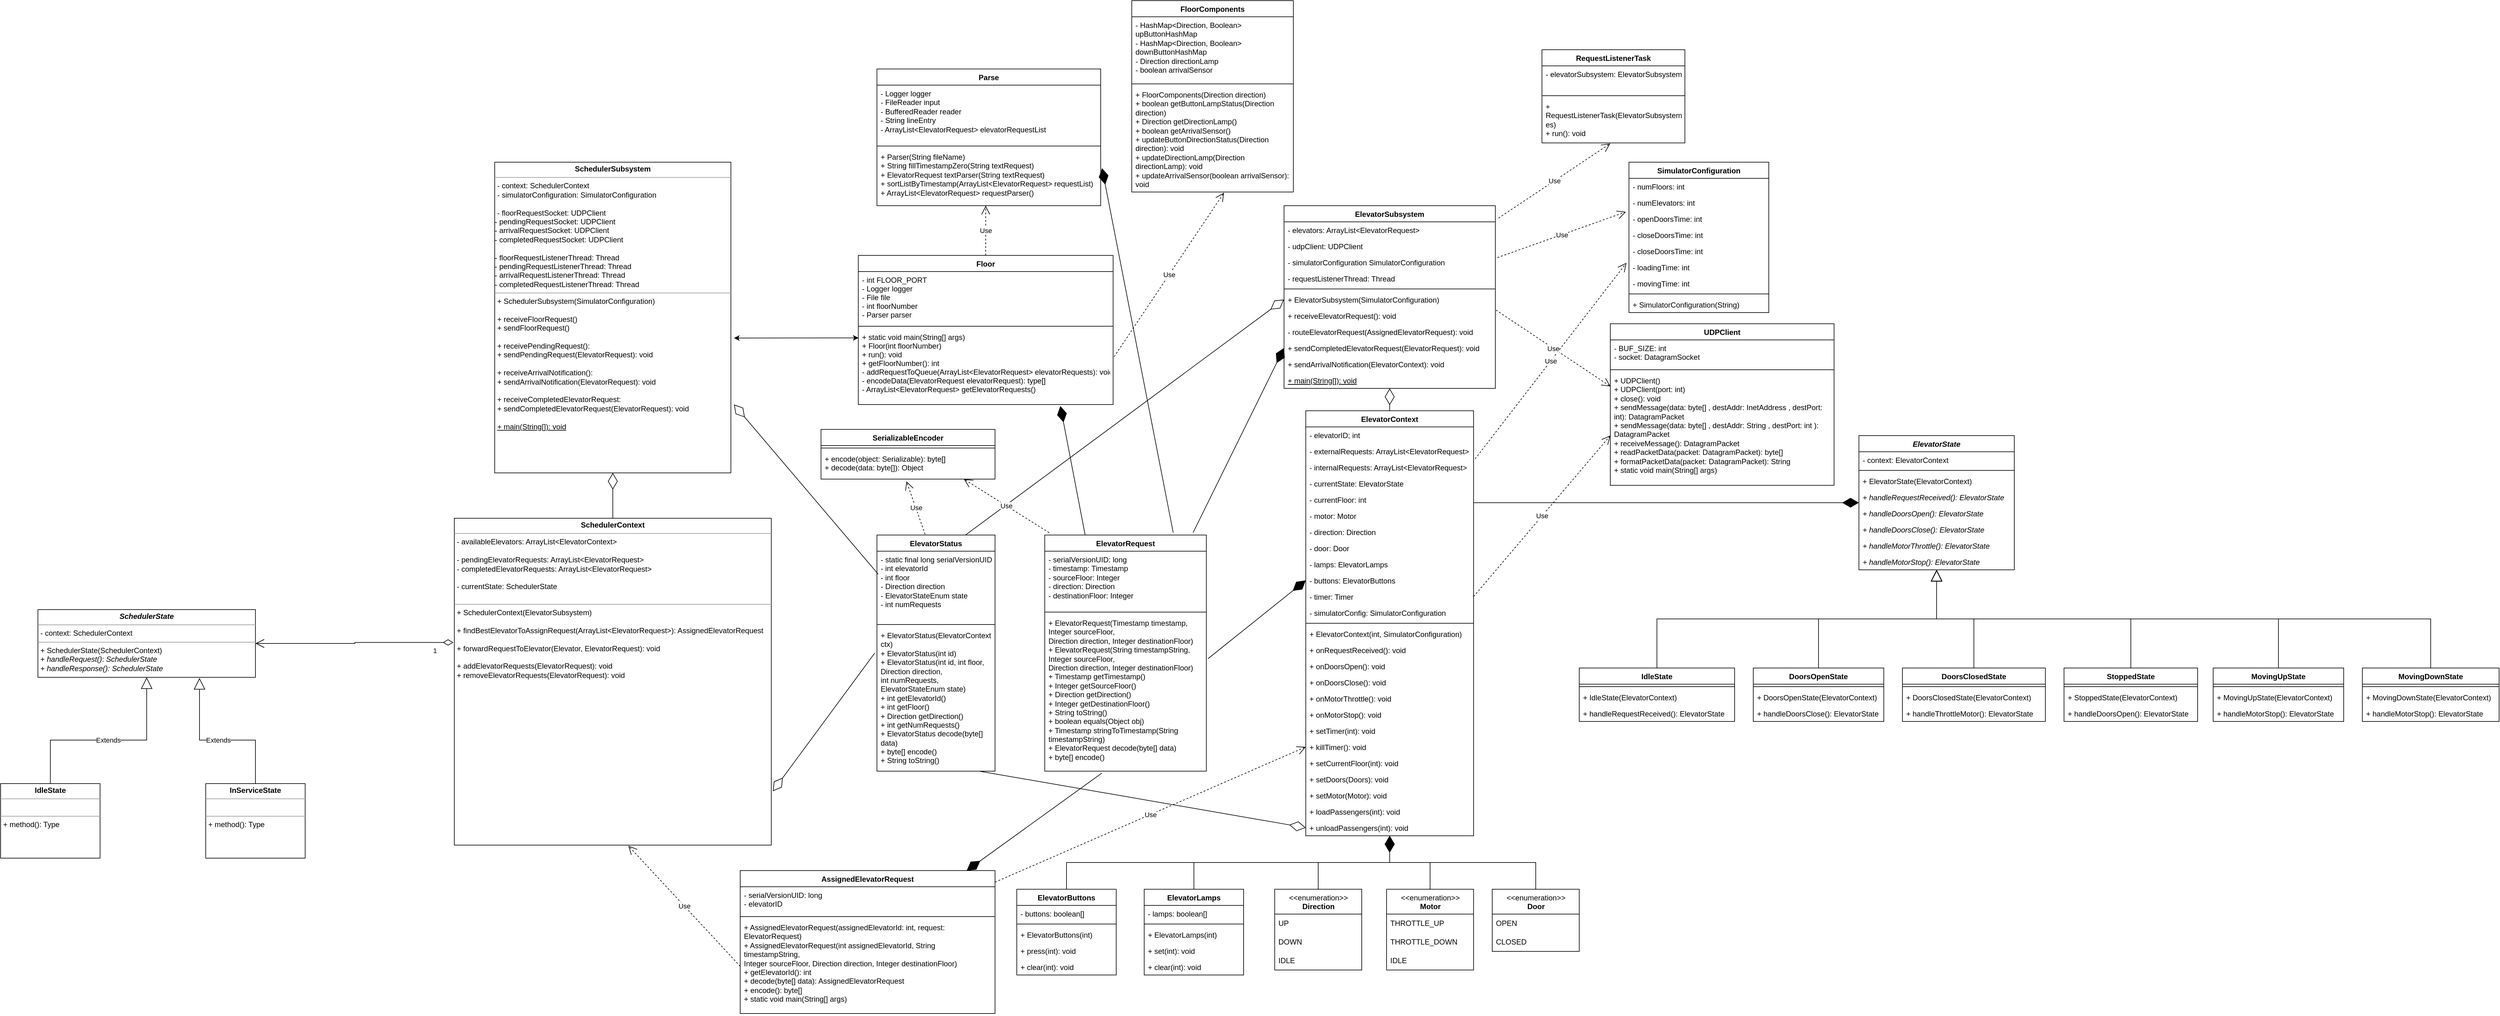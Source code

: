 <mxfile version="21.1.1" type="device" pages="4">
  <diagram id="fP-uMRKBXJGwMI5BY12X" name="UML Class Diagram">
    <mxGraphModel dx="4634" dy="1099" grid="1" gridSize="10" guides="1" tooltips="1" connect="1" arrows="1" fold="1" page="0" pageScale="1" pageWidth="850" pageHeight="1100" math="0" shadow="0">
      <root>
        <mxCell id="0" />
        <mxCell id="1" parent="0" />
        <mxCell id="WOsljZWrIJ6JCxmcqMca-1" value="Floor" style="swimlane;fontStyle=1;align=center;verticalAlign=top;childLayout=stackLayout;horizontal=1;startSize=26;horizontalStack=0;resizeParent=1;resizeParentMax=0;resizeLast=0;collapsible=1;marginBottom=0;" parent="1" vertex="1">
          <mxGeometry x="-1510" y="330" width="410" height="240" as="geometry" />
        </mxCell>
        <mxCell id="WOsljZWrIJ6JCxmcqMca-2" value="- int FLOOR_PORT&#xa;- Logger logger&#xa;- File file &#xa;- int floorNumber&#xa;- Parser parser" style="text;strokeColor=none;fillColor=none;align=left;verticalAlign=top;spacingLeft=4;spacingRight=4;overflow=hidden;rotatable=0;points=[[0,0.5],[1,0.5]];portConstraint=eastwest;" parent="WOsljZWrIJ6JCxmcqMca-1" vertex="1">
          <mxGeometry y="26" width="410" height="84" as="geometry" />
        </mxCell>
        <mxCell id="WOsljZWrIJ6JCxmcqMca-3" value="" style="line;strokeWidth=1;fillColor=none;align=left;verticalAlign=middle;spacingTop=-1;spacingLeft=3;spacingRight=3;rotatable=0;labelPosition=right;points=[];portConstraint=eastwest;strokeColor=inherit;" parent="WOsljZWrIJ6JCxmcqMca-1" vertex="1">
          <mxGeometry y="110" width="410" height="8" as="geometry" />
        </mxCell>
        <mxCell id="WOsljZWrIJ6JCxmcqMca-4" value="+ static void main(String[] args)&#xa;+ Floor(int floorNumber)&#xa;+ run(): void&#xa;+ getFloorNumber(): int&#xa;- addRequestToQueue(ArrayList&lt;ElevatorRequest&gt; elevatorRequests): void&#xa;- encodeData(ElevatorRequest elevatorRequest): type[]&#xa;- ArrayList&lt;ElevatorRequest&gt; getElevatorRequests()" style="text;strokeColor=none;fillColor=none;align=left;verticalAlign=top;spacingLeft=4;spacingRight=4;overflow=hidden;rotatable=0;points=[[0,0.5],[1,0.5]];portConstraint=eastwest;" parent="WOsljZWrIJ6JCxmcqMca-1" vertex="1">
          <mxGeometry y="118" width="410" height="122" as="geometry" />
        </mxCell>
        <mxCell id="Wkgj-lhQfaS0QJX14Eox-1" value="ElevatorSubsystem" style="swimlane;fontStyle=1;align=center;verticalAlign=top;childLayout=stackLayout;horizontal=1;startSize=26;horizontalStack=0;resizeParent=1;resizeParentMax=0;resizeLast=0;collapsible=1;marginBottom=0;" parent="1" vertex="1">
          <mxGeometry x="-825" y="250" width="340" height="294" as="geometry" />
        </mxCell>
        <mxCell id="Wkgj-lhQfaS0QJX14Eox-2" value="- elevators: ArrayList&lt;ElevatorRequest&gt;" style="text;strokeColor=none;fillColor=none;align=left;verticalAlign=top;spacingLeft=4;spacingRight=4;overflow=hidden;rotatable=0;points=[[0,0.5],[1,0.5]];portConstraint=eastwest;" parent="Wkgj-lhQfaS0QJX14Eox-1" vertex="1">
          <mxGeometry y="26" width="340" height="26" as="geometry" />
        </mxCell>
        <mxCell id="LYhazM5QO93g-268G39k-2" value="- udpClient: UDPClient" style="text;strokeColor=none;fillColor=none;align=left;verticalAlign=top;spacingLeft=4;spacingRight=4;overflow=hidden;rotatable=0;points=[[0,0.5],[1,0.5]];portConstraint=eastwest;" parent="Wkgj-lhQfaS0QJX14Eox-1" vertex="1">
          <mxGeometry y="52" width="340" height="26" as="geometry" />
        </mxCell>
        <mxCell id="OXJXsaCsDkL-TcwxN-yR-2" value="- simulatorConfiguration SimulatorConfiguration" style="text;strokeColor=none;fillColor=none;align=left;verticalAlign=top;spacingLeft=4;spacingRight=4;overflow=hidden;rotatable=0;points=[[0,0.5],[1,0.5]];portConstraint=eastwest;" parent="Wkgj-lhQfaS0QJX14Eox-1" vertex="1">
          <mxGeometry y="78" width="340" height="26" as="geometry" />
        </mxCell>
        <mxCell id="OXJXsaCsDkL-TcwxN-yR-1" value="- requestListenerThread: Thread" style="text;strokeColor=none;fillColor=none;align=left;verticalAlign=top;spacingLeft=4;spacingRight=4;overflow=hidden;rotatable=0;points=[[0,0.5],[1,0.5]];portConstraint=eastwest;" parent="Wkgj-lhQfaS0QJX14Eox-1" vertex="1">
          <mxGeometry y="104" width="340" height="26" as="geometry" />
        </mxCell>
        <mxCell id="Wkgj-lhQfaS0QJX14Eox-3" value="" style="line;strokeWidth=1;fillColor=none;align=left;verticalAlign=middle;spacingTop=-1;spacingLeft=3;spacingRight=3;rotatable=0;labelPosition=right;points=[];portConstraint=eastwest;strokeColor=inherit;" parent="Wkgj-lhQfaS0QJX14Eox-1" vertex="1">
          <mxGeometry y="130" width="340" height="8" as="geometry" />
        </mxCell>
        <mxCell id="mVBOx95oI3bT0EHTXn39-2" value="+ ElevatorSubsystem(SimulatorConfiguration)" style="text;strokeColor=none;fillColor=none;align=left;verticalAlign=top;spacingLeft=4;spacingRight=4;overflow=hidden;rotatable=0;points=[[0,0.5],[1,0.5]];portConstraint=eastwest;" parent="Wkgj-lhQfaS0QJX14Eox-1" vertex="1">
          <mxGeometry y="138" width="340" height="26" as="geometry" />
        </mxCell>
        <mxCell id="Hc5nJ0FTW2lNeKgwh3KK-1" value="+ receiveElevatorRequest(): void" style="text;strokeColor=none;fillColor=none;align=left;verticalAlign=top;spacingLeft=4;spacingRight=4;overflow=hidden;rotatable=0;points=[[0,0.5],[1,0.5]];portConstraint=eastwest;" parent="Wkgj-lhQfaS0QJX14Eox-1" vertex="1">
          <mxGeometry y="164" width="340" height="26" as="geometry" />
        </mxCell>
        <mxCell id="OXJXsaCsDkL-TcwxN-yR-3" value="- routeElevatorRequest(AssignedElevatorRequest): void" style="text;strokeColor=none;fillColor=none;align=left;verticalAlign=top;spacingLeft=4;spacingRight=4;overflow=hidden;rotatable=0;points=[[0,0.5],[1,0.5]];portConstraint=eastwest;" parent="Wkgj-lhQfaS0QJX14Eox-1" vertex="1">
          <mxGeometry y="190" width="340" height="26" as="geometry" />
        </mxCell>
        <mxCell id="OXJXsaCsDkL-TcwxN-yR-4" value="+ sendCompletedElevatorRequest(ElevatorRequest): void" style="text;strokeColor=none;fillColor=none;align=left;verticalAlign=top;spacingLeft=4;spacingRight=4;overflow=hidden;rotatable=0;points=[[0,0.5],[1,0.5]];portConstraint=eastwest;" parent="Wkgj-lhQfaS0QJX14Eox-1" vertex="1">
          <mxGeometry y="216" width="340" height="26" as="geometry" />
        </mxCell>
        <mxCell id="OXJXsaCsDkL-TcwxN-yR-5" value="+ sendArrivalNotification(ElevatorContext): void" style="text;strokeColor=none;fillColor=none;align=left;verticalAlign=top;spacingLeft=4;spacingRight=4;overflow=hidden;rotatable=0;points=[[0,0.5],[1,0.5]];portConstraint=eastwest;" parent="Wkgj-lhQfaS0QJX14Eox-1" vertex="1">
          <mxGeometry y="242" width="340" height="26" as="geometry" />
        </mxCell>
        <mxCell id="Wkgj-lhQfaS0QJX14Eox-4" value="+ main(String[]): void" style="text;strokeColor=none;fillColor=none;align=left;verticalAlign=top;spacingLeft=4;spacingRight=4;overflow=hidden;rotatable=0;points=[[0,0.5],[1,0.5]];portConstraint=eastwest;fontStyle=4" parent="Wkgj-lhQfaS0QJX14Eox-1" vertex="1">
          <mxGeometry y="268" width="340" height="26" as="geometry" />
        </mxCell>
        <mxCell id="6k2OaxNk0oD0N80I3I0B-17" value="ElevatorContext" style="swimlane;fontStyle=1;align=center;verticalAlign=top;childLayout=stackLayout;horizontal=1;startSize=26;horizontalStack=0;resizeParent=1;resizeParentMax=0;resizeLast=0;collapsible=1;marginBottom=0;" parent="1" vertex="1">
          <mxGeometry x="-790" y="580" width="270" height="684" as="geometry" />
        </mxCell>
        <mxCell id="6k2OaxNk0oD0N80I3I0B-18" value="- elevatorID; int" style="text;strokeColor=none;fillColor=none;align=left;verticalAlign=top;spacingLeft=4;spacingRight=4;overflow=hidden;rotatable=0;points=[[0,0.5],[1,0.5]];portConstraint=eastwest;" parent="6k2OaxNk0oD0N80I3I0B-17" vertex="1">
          <mxGeometry y="26" width="270" height="26" as="geometry" />
        </mxCell>
        <mxCell id="LYhazM5QO93g-268G39k-1" value="- externalRequests: ArrayList&lt;ElevatorRequest&gt;" style="text;strokeColor=none;fillColor=none;align=left;verticalAlign=top;spacingLeft=4;spacingRight=4;overflow=hidden;rotatable=0;points=[[0,0.5],[1,0.5]];portConstraint=eastwest;" parent="6k2OaxNk0oD0N80I3I0B-17" vertex="1">
          <mxGeometry y="52" width="270" height="26" as="geometry" />
        </mxCell>
        <mxCell id="iYfSCLplM8zpPjoBZGI3-5" value="- internalRequests: ArrayList&lt;ElevatorRequest&gt;" style="text;strokeColor=none;fillColor=none;align=left;verticalAlign=top;spacingLeft=4;spacingRight=4;overflow=hidden;rotatable=0;points=[[0,0.5],[1,0.5]];portConstraint=eastwest;" parent="6k2OaxNk0oD0N80I3I0B-17" vertex="1">
          <mxGeometry y="78" width="270" height="26" as="geometry" />
        </mxCell>
        <mxCell id="iYfSCLplM8zpPjoBZGI3-4" value="- currentState: ElevatorState" style="text;strokeColor=none;fillColor=none;align=left;verticalAlign=top;spacingLeft=4;spacingRight=4;overflow=hidden;rotatable=0;points=[[0,0.5],[1,0.5]];portConstraint=eastwest;" parent="6k2OaxNk0oD0N80I3I0B-17" vertex="1">
          <mxGeometry y="104" width="270" height="26" as="geometry" />
        </mxCell>
        <mxCell id="I1DZBpBTsMwq7M47Oj4j-1" value="- currentFloor: int" style="text;strokeColor=none;fillColor=none;align=left;verticalAlign=top;spacingLeft=4;spacingRight=4;overflow=hidden;rotatable=0;points=[[0,0.5],[1,0.5]];portConstraint=eastwest;" parent="6k2OaxNk0oD0N80I3I0B-17" vertex="1">
          <mxGeometry y="130" width="270" height="26" as="geometry" />
        </mxCell>
        <mxCell id="QQ4NeNg4SlWgEukCZ7F6-1" value="- motor: Motor" style="text;strokeColor=none;fillColor=none;align=left;verticalAlign=top;spacingLeft=4;spacingRight=4;overflow=hidden;rotatable=0;points=[[0,0.5],[1,0.5]];portConstraint=eastwest;" parent="6k2OaxNk0oD0N80I3I0B-17" vertex="1">
          <mxGeometry y="156" width="270" height="26" as="geometry" />
        </mxCell>
        <mxCell id="QQ4NeNg4SlWgEukCZ7F6-2" value="- direction: Direction" style="text;strokeColor=none;fillColor=none;align=left;verticalAlign=top;spacingLeft=4;spacingRight=4;overflow=hidden;rotatable=0;points=[[0,0.5],[1,0.5]];portConstraint=eastwest;" parent="6k2OaxNk0oD0N80I3I0B-17" vertex="1">
          <mxGeometry y="182" width="270" height="26" as="geometry" />
        </mxCell>
        <mxCell id="6zQs2YhA-lMEowsnWusv-1" value="- door: Door" style="text;strokeColor=none;fillColor=none;align=left;verticalAlign=top;spacingLeft=4;spacingRight=4;overflow=hidden;rotatable=0;points=[[0,0.5],[1,0.5]];portConstraint=eastwest;" parent="6k2OaxNk0oD0N80I3I0B-17" vertex="1">
          <mxGeometry y="208" width="270" height="26" as="geometry" />
        </mxCell>
        <mxCell id="IF9jYNjTHzj9rejkXrFM-1" value="- lamps: ElevatorLamps" style="text;strokeColor=none;fillColor=none;align=left;verticalAlign=top;spacingLeft=4;spacingRight=4;overflow=hidden;rotatable=0;points=[[0,0.5],[1,0.5]];portConstraint=eastwest;" parent="6k2OaxNk0oD0N80I3I0B-17" vertex="1">
          <mxGeometry y="234" width="270" height="26" as="geometry" />
        </mxCell>
        <mxCell id="IF9jYNjTHzj9rejkXrFM-2" value="- buttons: ElevatorButtons" style="text;strokeColor=none;fillColor=none;align=left;verticalAlign=top;spacingLeft=4;spacingRight=4;overflow=hidden;rotatable=0;points=[[0,0.5],[1,0.5]];portConstraint=eastwest;" parent="6k2OaxNk0oD0N80I3I0B-17" vertex="1">
          <mxGeometry y="260" width="270" height="26" as="geometry" />
        </mxCell>
        <mxCell id="u79kKapcswj6yoLEIvVK-2" value="- timer: Timer" style="text;strokeColor=none;fillColor=none;align=left;verticalAlign=top;spacingLeft=4;spacingRight=4;overflow=hidden;rotatable=0;points=[[0,0.5],[1,0.5]];portConstraint=eastwest;" parent="6k2OaxNk0oD0N80I3I0B-17" vertex="1">
          <mxGeometry y="286" width="270" height="26" as="geometry" />
        </mxCell>
        <mxCell id="LYhazM5QO93g-268G39k-3" value="- simulatorConfig: SimulatorConfiguration" style="text;strokeColor=none;fillColor=none;align=left;verticalAlign=top;spacingLeft=4;spacingRight=4;overflow=hidden;rotatable=0;points=[[0,0.5],[1,0.5]];portConstraint=eastwest;" parent="6k2OaxNk0oD0N80I3I0B-17" vertex="1">
          <mxGeometry y="312" width="270" height="26" as="geometry" />
        </mxCell>
        <mxCell id="6k2OaxNk0oD0N80I3I0B-19" value="" style="line;strokeWidth=1;fillColor=none;align=left;verticalAlign=middle;spacingTop=-1;spacingLeft=3;spacingRight=3;rotatable=0;labelPosition=right;points=[];portConstraint=eastwest;strokeColor=inherit;" parent="6k2OaxNk0oD0N80I3I0B-17" vertex="1">
          <mxGeometry y="338" width="270" height="8" as="geometry" />
        </mxCell>
        <mxCell id="jEQuOQHjatojKekzEs3H-1" value="+ ElevatorContext(int, SimulatorConfiguration)" style="text;strokeColor=none;fillColor=none;align=left;verticalAlign=top;spacingLeft=4;spacingRight=4;overflow=hidden;rotatable=0;points=[[0,0.5],[1,0.5]];portConstraint=eastwest;" parent="6k2OaxNk0oD0N80I3I0B-17" vertex="1">
          <mxGeometry y="346" width="270" height="26" as="geometry" />
        </mxCell>
        <mxCell id="eG5xdeh4SAmd4YAF4qDd-6" value="+ onRequestReceived(): void" style="text;strokeColor=none;fillColor=none;align=left;verticalAlign=top;spacingLeft=4;spacingRight=4;overflow=hidden;rotatable=0;points=[[0,0.5],[1,0.5]];portConstraint=eastwest;" parent="6k2OaxNk0oD0N80I3I0B-17" vertex="1">
          <mxGeometry y="372" width="270" height="26" as="geometry" />
        </mxCell>
        <mxCell id="jEQuOQHjatojKekzEs3H-3" value="+ onDoorsOpen(): void" style="text;strokeColor=none;fillColor=none;align=left;verticalAlign=top;spacingLeft=4;spacingRight=4;overflow=hidden;rotatable=0;points=[[0,0.5],[1,0.5]];portConstraint=eastwest;" parent="6k2OaxNk0oD0N80I3I0B-17" vertex="1">
          <mxGeometry y="398" width="270" height="26" as="geometry" />
        </mxCell>
        <mxCell id="OKjeKfP07qgNGmVYYudD-1" value="+ onDoorsClose(): void" style="text;strokeColor=none;fillColor=none;align=left;verticalAlign=top;spacingLeft=4;spacingRight=4;overflow=hidden;rotatable=0;points=[[0,0.5],[1,0.5]];portConstraint=eastwest;" parent="6k2OaxNk0oD0N80I3I0B-17" vertex="1">
          <mxGeometry y="424" width="270" height="26" as="geometry" />
        </mxCell>
        <mxCell id="OKjeKfP07qgNGmVYYudD-14" value="+ onMotorThrottle(): void" style="text;strokeColor=none;fillColor=none;align=left;verticalAlign=top;spacingLeft=4;spacingRight=4;overflow=hidden;rotatable=0;points=[[0,0.5],[1,0.5]];portConstraint=eastwest;" parent="6k2OaxNk0oD0N80I3I0B-17" vertex="1">
          <mxGeometry y="450" width="270" height="26" as="geometry" />
        </mxCell>
        <mxCell id="Xg1H113xfrLBN04lzqQr-1" value="+ onMotorStop(): void" style="text;strokeColor=none;fillColor=none;align=left;verticalAlign=top;spacingLeft=4;spacingRight=4;overflow=hidden;rotatable=0;points=[[0,0.5],[1,0.5]];portConstraint=eastwest;" parent="6k2OaxNk0oD0N80I3I0B-17" vertex="1">
          <mxGeometry y="476" width="270" height="26" as="geometry" />
        </mxCell>
        <mxCell id="6k2OaxNk0oD0N80I3I0B-20" value="+ setTimer(int): void" style="text;strokeColor=none;fillColor=none;align=left;verticalAlign=top;spacingLeft=4;spacingRight=4;overflow=hidden;rotatable=0;points=[[0,0.5],[1,0.5]];portConstraint=eastwest;" parent="6k2OaxNk0oD0N80I3I0B-17" vertex="1">
          <mxGeometry y="502" width="270" height="26" as="geometry" />
        </mxCell>
        <mxCell id="u79kKapcswj6yoLEIvVK-1" value="+ killTimer(): void" style="text;strokeColor=none;fillColor=none;align=left;verticalAlign=top;spacingLeft=4;spacingRight=4;overflow=hidden;rotatable=0;points=[[0,0.5],[1,0.5]];portConstraint=eastwest;" parent="6k2OaxNk0oD0N80I3I0B-17" vertex="1">
          <mxGeometry y="528" width="270" height="26" as="geometry" />
        </mxCell>
        <mxCell id="rr6zNl8WrKM1sVjjsSKy-1" value="+ setCurrentFloor(int): void" style="text;strokeColor=none;fillColor=none;align=left;verticalAlign=top;spacingLeft=4;spacingRight=4;overflow=hidden;rotatable=0;points=[[0,0.5],[1,0.5]];portConstraint=eastwest;" parent="6k2OaxNk0oD0N80I3I0B-17" vertex="1">
          <mxGeometry y="554" width="270" height="26" as="geometry" />
        </mxCell>
        <mxCell id="75ylL1kj6sWP5sb5hJLE-1" value="+ setDoors(Doors): void" style="text;strokeColor=none;fillColor=none;align=left;verticalAlign=top;spacingLeft=4;spacingRight=4;overflow=hidden;rotatable=0;points=[[0,0.5],[1,0.5]];portConstraint=eastwest;" parent="6k2OaxNk0oD0N80I3I0B-17" vertex="1">
          <mxGeometry y="580" width="270" height="26" as="geometry" />
        </mxCell>
        <mxCell id="eG5xdeh4SAmd4YAF4qDd-7" value="+ setMotor(Motor): void" style="text;strokeColor=none;fillColor=none;align=left;verticalAlign=top;spacingLeft=4;spacingRight=4;overflow=hidden;rotatable=0;points=[[0,0.5],[1,0.5]];portConstraint=eastwest;" parent="6k2OaxNk0oD0N80I3I0B-17" vertex="1">
          <mxGeometry y="606" width="270" height="26" as="geometry" />
        </mxCell>
        <mxCell id="eG5xdeh4SAmd4YAF4qDd-8" value="+ loadPassengers(int): void" style="text;strokeColor=none;fillColor=none;align=left;verticalAlign=top;spacingLeft=4;spacingRight=4;overflow=hidden;rotatable=0;points=[[0,0.5],[1,0.5]];portConstraint=eastwest;" parent="6k2OaxNk0oD0N80I3I0B-17" vertex="1">
          <mxGeometry y="632" width="270" height="26" as="geometry" />
        </mxCell>
        <mxCell id="H6ulTtS8E7ZoBE8kCUr8-1" value="+ unloadPassengers(int): void" style="text;strokeColor=none;fillColor=none;align=left;verticalAlign=top;spacingLeft=4;spacingRight=4;overflow=hidden;rotatable=0;points=[[0,0.5],[1,0.5]];portConstraint=eastwest;" parent="6k2OaxNk0oD0N80I3I0B-17" vertex="1">
          <mxGeometry y="658" width="270" height="26" as="geometry" />
        </mxCell>
        <mxCell id="6k2OaxNk0oD0N80I3I0B-21" value="IdleState" style="swimlane;fontStyle=1;align=center;verticalAlign=top;childLayout=stackLayout;horizontal=1;startSize=26;horizontalStack=0;resizeParent=1;resizeParentMax=0;resizeLast=0;collapsible=1;marginBottom=0;" parent="1" vertex="1">
          <mxGeometry x="-350" y="994" width="250" height="86" as="geometry" />
        </mxCell>
        <mxCell id="6k2OaxNk0oD0N80I3I0B-23" value="" style="line;strokeWidth=1;fillColor=none;align=left;verticalAlign=middle;spacingTop=-1;spacingLeft=3;spacingRight=3;rotatable=0;labelPosition=right;points=[];portConstraint=eastwest;strokeColor=inherit;" parent="6k2OaxNk0oD0N80I3I0B-21" vertex="1">
          <mxGeometry y="26" width="250" height="8" as="geometry" />
        </mxCell>
        <mxCell id="mVBOx95oI3bT0EHTXn39-15" value="+ IdleState(ElevatorContext)" style="text;strokeColor=none;fillColor=none;align=left;verticalAlign=top;spacingLeft=4;spacingRight=4;overflow=hidden;rotatable=0;points=[[0,0.5],[1,0.5]];portConstraint=eastwest;" parent="6k2OaxNk0oD0N80I3I0B-21" vertex="1">
          <mxGeometry y="34" width="250" height="26" as="geometry" />
        </mxCell>
        <mxCell id="6k2OaxNk0oD0N80I3I0B-24" value="+ handleRequestReceived(): ElevatorState" style="text;strokeColor=none;fillColor=none;align=left;verticalAlign=top;spacingLeft=4;spacingRight=4;overflow=hidden;rotatable=0;points=[[0,0.5],[1,0.5]];portConstraint=eastwest;" parent="6k2OaxNk0oD0N80I3I0B-21" vertex="1">
          <mxGeometry y="60" width="250" height="26" as="geometry" />
        </mxCell>
        <mxCell id="_OIYQrUqf0P2R9oleHmv-4" value="ElevatorState" style="swimlane;fontStyle=3;align=center;verticalAlign=top;childLayout=stackLayout;horizontal=1;startSize=26;horizontalStack=0;resizeParent=1;resizeParentMax=0;resizeLast=0;collapsible=1;marginBottom=0;" parent="1" vertex="1">
          <mxGeometry x="100" y="620" width="250" height="216" as="geometry" />
        </mxCell>
        <mxCell id="_OIYQrUqf0P2R9oleHmv-5" value="- context: ElevatorContext" style="text;strokeColor=none;fillColor=none;align=left;verticalAlign=top;spacingLeft=4;spacingRight=4;overflow=hidden;rotatable=0;points=[[0,0.5],[1,0.5]];portConstraint=eastwest;" parent="_OIYQrUqf0P2R9oleHmv-4" vertex="1">
          <mxGeometry y="26" width="250" height="26" as="geometry" />
        </mxCell>
        <mxCell id="_OIYQrUqf0P2R9oleHmv-6" value="" style="line;strokeWidth=1;fillColor=none;align=left;verticalAlign=middle;spacingTop=-1;spacingLeft=3;spacingRight=3;rotatable=0;labelPosition=right;points=[];portConstraint=eastwest;strokeColor=inherit;" parent="_OIYQrUqf0P2R9oleHmv-4" vertex="1">
          <mxGeometry y="52" width="250" height="8" as="geometry" />
        </mxCell>
        <mxCell id="jEQuOQHjatojKekzEs3H-2" value="+ ElevatorState(ElevatorContext)" style="text;strokeColor=none;fillColor=none;align=left;verticalAlign=top;spacingLeft=4;spacingRight=4;overflow=hidden;rotatable=0;points=[[0,0.5],[1,0.5]];portConstraint=eastwest;" parent="_OIYQrUqf0P2R9oleHmv-4" vertex="1">
          <mxGeometry y="60" width="250" height="26" as="geometry" />
        </mxCell>
        <mxCell id="_OIYQrUqf0P2R9oleHmv-7" value="+ handleRequestReceived(): ElevatorState" style="text;strokeColor=none;fillColor=none;align=left;verticalAlign=top;spacingLeft=4;spacingRight=4;overflow=hidden;rotatable=0;points=[[0,0.5],[1,0.5]];portConstraint=eastwest;fontStyle=2" parent="_OIYQrUqf0P2R9oleHmv-4" vertex="1">
          <mxGeometry y="86" width="250" height="26" as="geometry" />
        </mxCell>
        <mxCell id="OKjeKfP07qgNGmVYYudD-2" value="+ handleDoorsOpen(): ElevatorState" style="text;strokeColor=none;fillColor=none;align=left;verticalAlign=top;spacingLeft=4;spacingRight=4;overflow=hidden;rotatable=0;points=[[0,0.5],[1,0.5]];portConstraint=eastwest;fontStyle=2" parent="_OIYQrUqf0P2R9oleHmv-4" vertex="1">
          <mxGeometry y="112" width="250" height="26" as="geometry" />
        </mxCell>
        <mxCell id="aXwwfYzjIC2WkBZoKQ7B-1" value="+ handleDoorsClose(): ElevatorState" style="text;strokeColor=none;fillColor=none;align=left;verticalAlign=top;spacingLeft=4;spacingRight=4;overflow=hidden;rotatable=0;points=[[0,0.5],[1,0.5]];portConstraint=eastwest;fontStyle=2" parent="_OIYQrUqf0P2R9oleHmv-4" vertex="1">
          <mxGeometry y="138" width="250" height="26" as="geometry" />
        </mxCell>
        <mxCell id="aXwwfYzjIC2WkBZoKQ7B-2" value="+ handleMotorThrottle(): ElevatorState" style="text;strokeColor=none;fillColor=none;align=left;verticalAlign=top;spacingLeft=4;spacingRight=4;overflow=hidden;rotatable=0;points=[[0,0.5],[1,0.5]];portConstraint=eastwest;fontStyle=2" parent="_OIYQrUqf0P2R9oleHmv-4" vertex="1">
          <mxGeometry y="164" width="250" height="26" as="geometry" />
        </mxCell>
        <mxCell id="aXwwfYzjIC2WkBZoKQ7B-3" value="+ handleMotorStop(): ElevatorState" style="text;strokeColor=none;fillColor=none;align=left;verticalAlign=top;spacingLeft=4;spacingRight=4;overflow=hidden;rotatable=0;points=[[0,0.5],[1,0.5]];portConstraint=eastwest;fontStyle=2" parent="_OIYQrUqf0P2R9oleHmv-4" vertex="1">
          <mxGeometry y="190" width="250" height="26" as="geometry" />
        </mxCell>
        <mxCell id="xLhY6Sd1dolUkYcHQHLL-1" value="DoorsOpenState" style="swimlane;fontStyle=1;align=center;verticalAlign=top;childLayout=stackLayout;horizontal=1;startSize=26;horizontalStack=0;resizeParent=1;resizeParentMax=0;resizeLast=0;collapsible=1;marginBottom=0;" parent="1" vertex="1">
          <mxGeometry x="-70" y="994" width="210" height="86" as="geometry" />
        </mxCell>
        <mxCell id="xLhY6Sd1dolUkYcHQHLL-3" value="" style="line;strokeWidth=1;fillColor=none;align=left;verticalAlign=middle;spacingTop=-1;spacingLeft=3;spacingRight=3;rotatable=0;labelPosition=right;points=[];portConstraint=eastwest;strokeColor=inherit;" parent="xLhY6Sd1dolUkYcHQHLL-1" vertex="1">
          <mxGeometry y="26" width="210" height="8" as="geometry" />
        </mxCell>
        <mxCell id="mVBOx95oI3bT0EHTXn39-16" value="+ DoorsOpenState(ElevatorContext)" style="text;strokeColor=none;fillColor=none;align=left;verticalAlign=top;spacingLeft=4;spacingRight=4;overflow=hidden;rotatable=0;points=[[0,0.5],[1,0.5]];portConstraint=eastwest;" parent="xLhY6Sd1dolUkYcHQHLL-1" vertex="1">
          <mxGeometry y="34" width="210" height="26" as="geometry" />
        </mxCell>
        <mxCell id="xLhY6Sd1dolUkYcHQHLL-4" value="+ handleDoorsClose(): ElevatorState" style="text;strokeColor=none;fillColor=none;align=left;verticalAlign=top;spacingLeft=4;spacingRight=4;overflow=hidden;rotatable=0;points=[[0,0.5],[1,0.5]];portConstraint=eastwest;" parent="xLhY6Sd1dolUkYcHQHLL-1" vertex="1">
          <mxGeometry y="60" width="210" height="26" as="geometry" />
        </mxCell>
        <mxCell id="xLhY6Sd1dolUkYcHQHLL-5" value="DoorsClosedState" style="swimlane;fontStyle=1;align=center;verticalAlign=top;childLayout=stackLayout;horizontal=1;startSize=26;horizontalStack=0;resizeParent=1;resizeParentMax=0;resizeLast=0;collapsible=1;marginBottom=0;" parent="1" vertex="1">
          <mxGeometry x="170" y="994" width="230" height="86" as="geometry" />
        </mxCell>
        <mxCell id="xLhY6Sd1dolUkYcHQHLL-7" value="" style="line;strokeWidth=1;fillColor=none;align=left;verticalAlign=middle;spacingTop=-1;spacingLeft=3;spacingRight=3;rotatable=0;labelPosition=right;points=[];portConstraint=eastwest;strokeColor=inherit;" parent="xLhY6Sd1dolUkYcHQHLL-5" vertex="1">
          <mxGeometry y="26" width="230" height="8" as="geometry" />
        </mxCell>
        <mxCell id="xLhY6Sd1dolUkYcHQHLL-8" value="+ DoorsClosedState(ElevatorContext)" style="text;strokeColor=none;fillColor=none;align=left;verticalAlign=top;spacingLeft=4;spacingRight=4;overflow=hidden;rotatable=0;points=[[0,0.5],[1,0.5]];portConstraint=eastwest;" parent="xLhY6Sd1dolUkYcHQHLL-5" vertex="1">
          <mxGeometry y="34" width="230" height="26" as="geometry" />
        </mxCell>
        <mxCell id="mVBOx95oI3bT0EHTXn39-17" value="+ handleThrottleMotor(): ElevatorState" style="text;strokeColor=none;fillColor=none;align=left;verticalAlign=top;spacingLeft=4;spacingRight=4;overflow=hidden;rotatable=0;points=[[0,0.5],[1,0.5]];portConstraint=eastwest;" parent="xLhY6Sd1dolUkYcHQHLL-5" vertex="1">
          <mxGeometry y="60" width="230" height="26" as="geometry" />
        </mxCell>
        <mxCell id="PvW4bDL-lUkdsxErx_tO-1" value="StoppedState" style="swimlane;fontStyle=1;align=center;verticalAlign=top;childLayout=stackLayout;horizontal=1;startSize=26;horizontalStack=0;resizeParent=1;resizeParentMax=0;resizeLast=0;collapsible=1;marginBottom=0;" parent="1" vertex="1">
          <mxGeometry x="430" y="994" width="215" height="86" as="geometry" />
        </mxCell>
        <mxCell id="PvW4bDL-lUkdsxErx_tO-3" value="" style="line;strokeWidth=1;fillColor=none;align=left;verticalAlign=middle;spacingTop=-1;spacingLeft=3;spacingRight=3;rotatable=0;labelPosition=right;points=[];portConstraint=eastwest;strokeColor=inherit;" parent="PvW4bDL-lUkdsxErx_tO-1" vertex="1">
          <mxGeometry y="26" width="215" height="8" as="geometry" />
        </mxCell>
        <mxCell id="mVBOx95oI3bT0EHTXn39-18" value="+ StoppedState(ElevatorContext)" style="text;strokeColor=none;fillColor=none;align=left;verticalAlign=top;spacingLeft=4;spacingRight=4;overflow=hidden;rotatable=0;points=[[0,0.5],[1,0.5]];portConstraint=eastwest;" parent="PvW4bDL-lUkdsxErx_tO-1" vertex="1">
          <mxGeometry y="34" width="215" height="26" as="geometry" />
        </mxCell>
        <mxCell id="PvW4bDL-lUkdsxErx_tO-4" value="+ handleDoorsOpen(): ElevatorState" style="text;strokeColor=none;fillColor=none;align=left;verticalAlign=top;spacingLeft=4;spacingRight=4;overflow=hidden;rotatable=0;points=[[0,0.5],[1,0.5]];portConstraint=eastwest;" parent="PvW4bDL-lUkdsxErx_tO-1" vertex="1">
          <mxGeometry y="60" width="215" height="26" as="geometry" />
        </mxCell>
        <mxCell id="O7bUzLqHbdXUlx723xl2-1" value="MovingUpState" style="swimlane;fontStyle=1;align=center;verticalAlign=top;childLayout=stackLayout;horizontal=1;startSize=26;horizontalStack=0;resizeParent=1;resizeParentMax=0;resizeLast=0;collapsible=1;marginBottom=0;" parent="1" vertex="1">
          <mxGeometry x="670" y="994" width="210" height="86" as="geometry" />
        </mxCell>
        <mxCell id="O7bUzLqHbdXUlx723xl2-3" value="" style="line;strokeWidth=1;fillColor=none;align=left;verticalAlign=middle;spacingTop=-1;spacingLeft=3;spacingRight=3;rotatable=0;labelPosition=right;points=[];portConstraint=eastwest;strokeColor=inherit;" parent="O7bUzLqHbdXUlx723xl2-1" vertex="1">
          <mxGeometry y="26" width="210" height="8" as="geometry" />
        </mxCell>
        <mxCell id="mVBOx95oI3bT0EHTXn39-19" value="+ MovingUpState(ElevatorContext)" style="text;strokeColor=none;fillColor=none;align=left;verticalAlign=top;spacingLeft=4;spacingRight=4;overflow=hidden;rotatable=0;points=[[0,0.5],[1,0.5]];portConstraint=eastwest;" parent="O7bUzLqHbdXUlx723xl2-1" vertex="1">
          <mxGeometry y="34" width="210" height="26" as="geometry" />
        </mxCell>
        <mxCell id="O7bUzLqHbdXUlx723xl2-4" value="+ handleMotorStop(): ElevatorState" style="text;strokeColor=none;fillColor=none;align=left;verticalAlign=top;spacingLeft=4;spacingRight=4;overflow=hidden;rotatable=0;points=[[0,0.5],[1,0.5]];portConstraint=eastwest;" parent="O7bUzLqHbdXUlx723xl2-1" vertex="1">
          <mxGeometry y="60" width="210" height="26" as="geometry" />
        </mxCell>
        <mxCell id="O7bUzLqHbdXUlx723xl2-5" value="MovingDownState" style="swimlane;fontStyle=1;align=center;verticalAlign=top;childLayout=stackLayout;horizontal=1;startSize=26;horizontalStack=0;resizeParent=1;resizeParentMax=0;resizeLast=0;collapsible=1;marginBottom=0;" parent="1" vertex="1">
          <mxGeometry x="910" y="994" width="220" height="86" as="geometry" />
        </mxCell>
        <mxCell id="O7bUzLqHbdXUlx723xl2-7" value="" style="line;strokeWidth=1;fillColor=none;align=left;verticalAlign=middle;spacingTop=-1;spacingLeft=3;spacingRight=3;rotatable=0;labelPosition=right;points=[];portConstraint=eastwest;strokeColor=inherit;" parent="O7bUzLqHbdXUlx723xl2-5" vertex="1">
          <mxGeometry y="26" width="220" height="8" as="geometry" />
        </mxCell>
        <mxCell id="mVBOx95oI3bT0EHTXn39-20" value="+ MovingDownState(ElevatorContext)" style="text;strokeColor=none;fillColor=none;align=left;verticalAlign=top;spacingLeft=4;spacingRight=4;overflow=hidden;rotatable=0;points=[[0,0.5],[1,0.5]];portConstraint=eastwest;" parent="O7bUzLqHbdXUlx723xl2-5" vertex="1">
          <mxGeometry y="34" width="220" height="26" as="geometry" />
        </mxCell>
        <mxCell id="O7bUzLqHbdXUlx723xl2-8" value="+ handleMotorStop(): ElevatorState" style="text;strokeColor=none;fillColor=none;align=left;verticalAlign=top;spacingLeft=4;spacingRight=4;overflow=hidden;rotatable=0;points=[[0,0.5],[1,0.5]];portConstraint=eastwest;" parent="O7bUzLqHbdXUlx723xl2-5" vertex="1">
          <mxGeometry y="60" width="220" height="26" as="geometry" />
        </mxCell>
        <mxCell id="OKjeKfP07qgNGmVYYudD-3" value="" style="endArrow=block;endSize=16;endFill=0;html=1;rounded=0;edgeStyle=elbowEdgeStyle;elbow=vertical;" parent="1" source="6k2OaxNk0oD0N80I3I0B-21" target="_OIYQrUqf0P2R9oleHmv-4" edge="1">
          <mxGeometry width="160" relative="1" as="geometry">
            <mxPoint x="40" y="864" as="sourcePoint" />
            <mxPoint x="200" y="864" as="targetPoint" />
          </mxGeometry>
        </mxCell>
        <mxCell id="OKjeKfP07qgNGmVYYudD-9" value="" style="endArrow=block;endSize=16;endFill=0;html=1;rounded=0;edgeStyle=elbowEdgeStyle;elbow=vertical;" parent="1" source="xLhY6Sd1dolUkYcHQHLL-1" target="_OIYQrUqf0P2R9oleHmv-4" edge="1">
          <mxGeometry width="160" relative="1" as="geometry">
            <mxPoint x="-130" y="994" as="sourcePoint" />
            <mxPoint x="195" y="822" as="targetPoint" />
          </mxGeometry>
        </mxCell>
        <mxCell id="OKjeKfP07qgNGmVYYudD-10" value="" style="endArrow=block;endSize=16;endFill=0;html=1;rounded=0;edgeStyle=elbowEdgeStyle;elbow=vertical;" parent="1" source="xLhY6Sd1dolUkYcHQHLL-5" target="_OIYQrUqf0P2R9oleHmv-4" edge="1">
          <mxGeometry width="160" relative="1" as="geometry">
            <mxPoint x="70" y="994" as="sourcePoint" />
            <mxPoint x="195" y="822" as="targetPoint" />
          </mxGeometry>
        </mxCell>
        <mxCell id="OKjeKfP07qgNGmVYYudD-11" value="" style="endArrow=block;endSize=16;endFill=0;html=1;rounded=0;edgeStyle=elbowEdgeStyle;elbow=vertical;" parent="1" source="PvW4bDL-lUkdsxErx_tO-1" target="_OIYQrUqf0P2R9oleHmv-4" edge="1">
          <mxGeometry width="160" relative="1" as="geometry">
            <mxPoint x="250" y="994" as="sourcePoint" />
            <mxPoint x="195" y="822" as="targetPoint" />
          </mxGeometry>
        </mxCell>
        <mxCell id="OKjeKfP07qgNGmVYYudD-12" value="" style="endArrow=block;endSize=16;endFill=0;html=1;rounded=0;edgeStyle=elbowEdgeStyle;elbow=vertical;" parent="1" source="O7bUzLqHbdXUlx723xl2-1" target="_OIYQrUqf0P2R9oleHmv-4" edge="1">
          <mxGeometry width="160" relative="1" as="geometry">
            <mxPoint x="435" y="994" as="sourcePoint" />
            <mxPoint x="195" y="822" as="targetPoint" />
          </mxGeometry>
        </mxCell>
        <mxCell id="OKjeKfP07qgNGmVYYudD-13" value="" style="endArrow=block;endSize=16;endFill=0;html=1;rounded=0;edgeStyle=elbowEdgeStyle;elbow=vertical;" parent="1" source="O7bUzLqHbdXUlx723xl2-5" target="_OIYQrUqf0P2R9oleHmv-4" edge="1">
          <mxGeometry width="160" relative="1" as="geometry">
            <mxPoint x="630" y="994" as="sourcePoint" />
            <mxPoint x="195" y="822" as="targetPoint" />
          </mxGeometry>
        </mxCell>
        <mxCell id="mVBOx95oI3bT0EHTXn39-3" value="ElevatorButtons" style="swimlane;fontStyle=1;align=center;verticalAlign=top;childLayout=stackLayout;horizontal=1;startSize=26;horizontalStack=0;resizeParent=1;resizeParentMax=0;resizeLast=0;collapsible=1;marginBottom=0;" parent="1" vertex="1">
          <mxGeometry x="-1255" y="1350" width="160" height="138" as="geometry" />
        </mxCell>
        <mxCell id="mVBOx95oI3bT0EHTXn39-4" value="- buttons: boolean[]" style="text;strokeColor=none;fillColor=none;align=left;verticalAlign=top;spacingLeft=4;spacingRight=4;overflow=hidden;rotatable=0;points=[[0,0.5],[1,0.5]];portConstraint=eastwest;" parent="mVBOx95oI3bT0EHTXn39-3" vertex="1">
          <mxGeometry y="26" width="160" height="26" as="geometry" />
        </mxCell>
        <mxCell id="mVBOx95oI3bT0EHTXn39-5" value="" style="line;strokeWidth=1;fillColor=none;align=left;verticalAlign=middle;spacingTop=-1;spacingLeft=3;spacingRight=3;rotatable=0;labelPosition=right;points=[];portConstraint=eastwest;strokeColor=inherit;" parent="mVBOx95oI3bT0EHTXn39-3" vertex="1">
          <mxGeometry y="52" width="160" height="8" as="geometry" />
        </mxCell>
        <mxCell id="mVBOx95oI3bT0EHTXn39-6" value="+ ElevatorButtons(int)" style="text;strokeColor=none;fillColor=none;align=left;verticalAlign=top;spacingLeft=4;spacingRight=4;overflow=hidden;rotatable=0;points=[[0,0.5],[1,0.5]];portConstraint=eastwest;" parent="mVBOx95oI3bT0EHTXn39-3" vertex="1">
          <mxGeometry y="60" width="160" height="26" as="geometry" />
        </mxCell>
        <mxCell id="IF9jYNjTHzj9rejkXrFM-5" value="+ press(int): void" style="text;strokeColor=none;fillColor=none;align=left;verticalAlign=top;spacingLeft=4;spacingRight=4;overflow=hidden;rotatable=0;points=[[0,0.5],[1,0.5]];portConstraint=eastwest;" parent="mVBOx95oI3bT0EHTXn39-3" vertex="1">
          <mxGeometry y="86" width="160" height="26" as="geometry" />
        </mxCell>
        <mxCell id="Ww8EVhcH8k_gxPPGBPXs-1" value="+ clear(int): void" style="text;strokeColor=none;fillColor=none;align=left;verticalAlign=top;spacingLeft=4;spacingRight=4;overflow=hidden;rotatable=0;points=[[0,0.5],[1,0.5]];portConstraint=eastwest;" parent="mVBOx95oI3bT0EHTXn39-3" vertex="1">
          <mxGeometry y="112" width="160" height="26" as="geometry" />
        </mxCell>
        <mxCell id="mVBOx95oI3bT0EHTXn39-7" value="ElevatorLamps" style="swimlane;fontStyle=1;align=center;verticalAlign=top;childLayout=stackLayout;horizontal=1;startSize=26;horizontalStack=0;resizeParent=1;resizeParentMax=0;resizeLast=0;collapsible=1;marginBottom=0;" parent="1" vertex="1">
          <mxGeometry x="-1050" y="1350" width="160" height="138" as="geometry" />
        </mxCell>
        <mxCell id="mVBOx95oI3bT0EHTXn39-8" value="- lamps: boolean[]" style="text;strokeColor=none;fillColor=none;align=left;verticalAlign=top;spacingLeft=4;spacingRight=4;overflow=hidden;rotatable=0;points=[[0,0.5],[1,0.5]];portConstraint=eastwest;" parent="mVBOx95oI3bT0EHTXn39-7" vertex="1">
          <mxGeometry y="26" width="160" height="26" as="geometry" />
        </mxCell>
        <mxCell id="mVBOx95oI3bT0EHTXn39-9" value="" style="line;strokeWidth=1;fillColor=none;align=left;verticalAlign=middle;spacingTop=-1;spacingLeft=3;spacingRight=3;rotatable=0;labelPosition=right;points=[];portConstraint=eastwest;strokeColor=inherit;" parent="mVBOx95oI3bT0EHTXn39-7" vertex="1">
          <mxGeometry y="52" width="160" height="8" as="geometry" />
        </mxCell>
        <mxCell id="mVBOx95oI3bT0EHTXn39-10" value="+ ElevatorLamps(int)" style="text;strokeColor=none;fillColor=none;align=left;verticalAlign=top;spacingLeft=4;spacingRight=4;overflow=hidden;rotatable=0;points=[[0,0.5],[1,0.5]];portConstraint=eastwest;" parent="mVBOx95oI3bT0EHTXn39-7" vertex="1">
          <mxGeometry y="60" width="160" height="26" as="geometry" />
        </mxCell>
        <mxCell id="IF9jYNjTHzj9rejkXrFM-3" value="+ set(int): void" style="text;strokeColor=none;fillColor=none;align=left;verticalAlign=top;spacingLeft=4;spacingRight=4;overflow=hidden;rotatable=0;points=[[0,0.5],[1,0.5]];portConstraint=eastwest;" parent="mVBOx95oI3bT0EHTXn39-7" vertex="1">
          <mxGeometry y="86" width="160" height="26" as="geometry" />
        </mxCell>
        <mxCell id="IF9jYNjTHzj9rejkXrFM-4" value="+ clear(int): void" style="text;strokeColor=none;fillColor=none;align=left;verticalAlign=top;spacingLeft=4;spacingRight=4;overflow=hidden;rotatable=0;points=[[0,0.5],[1,0.5]];portConstraint=eastwest;" parent="mVBOx95oI3bT0EHTXn39-7" vertex="1">
          <mxGeometry y="112" width="160" height="26" as="geometry" />
        </mxCell>
        <mxCell id="6t3dsR7ptzXQsS--LP_T-9" value="&amp;lt;&amp;lt;enumeration&amp;gt;&amp;gt;&lt;br&gt;&lt;b&gt;Door&lt;/b&gt;" style="swimlane;fontStyle=0;align=center;verticalAlign=top;childLayout=stackLayout;horizontal=1;startSize=40;horizontalStack=0;resizeParent=1;resizeParentMax=0;resizeLast=0;collapsible=0;marginBottom=0;html=1;" parent="1" vertex="1">
          <mxGeometry x="-490" y="1350" width="140" height="100" as="geometry" />
        </mxCell>
        <mxCell id="6t3dsR7ptzXQsS--LP_T-10" value="OPEN" style="text;html=1;strokeColor=none;fillColor=none;align=left;verticalAlign=middle;spacingLeft=4;spacingRight=4;overflow=hidden;rotatable=0;points=[[0,0.5],[1,0.5]];portConstraint=eastwest;" parent="6t3dsR7ptzXQsS--LP_T-9" vertex="1">
          <mxGeometry y="40" width="140" height="30" as="geometry" />
        </mxCell>
        <mxCell id="u2ZBep82UUWYPAD2wlvD-1" value="CLOSED" style="text;html=1;strokeColor=none;fillColor=none;align=left;verticalAlign=middle;spacingLeft=4;spacingRight=4;overflow=hidden;rotatable=0;points=[[0,0.5],[1,0.5]];portConstraint=eastwest;" parent="6t3dsR7ptzXQsS--LP_T-9" vertex="1">
          <mxGeometry y="70" width="140" height="30" as="geometry" />
        </mxCell>
        <mxCell id="TOGdVY98yAAXkXNdqq6X-1" value="&amp;lt;&amp;lt;enumeration&amp;gt;&amp;gt;&lt;br&gt;&lt;b&gt;Motor&lt;/b&gt;" style="swimlane;fontStyle=0;align=center;verticalAlign=top;childLayout=stackLayout;horizontal=1;startSize=40;horizontalStack=0;resizeParent=1;resizeParentMax=0;resizeLast=0;collapsible=0;marginBottom=0;html=1;" parent="1" vertex="1">
          <mxGeometry x="-660" y="1350" width="140" height="130" as="geometry" />
        </mxCell>
        <mxCell id="TOGdVY98yAAXkXNdqq6X-2" value="THROTTLE_UP" style="text;html=1;strokeColor=none;fillColor=none;align=left;verticalAlign=middle;spacingLeft=4;spacingRight=4;overflow=hidden;rotatable=0;points=[[0,0.5],[1,0.5]];portConstraint=eastwest;" parent="TOGdVY98yAAXkXNdqq6X-1" vertex="1">
          <mxGeometry y="40" width="140" height="30" as="geometry" />
        </mxCell>
        <mxCell id="TOGdVY98yAAXkXNdqq6X-3" value="THROTTLE_DOWN" style="text;html=1;strokeColor=none;fillColor=none;align=left;verticalAlign=middle;spacingLeft=4;spacingRight=4;overflow=hidden;rotatable=0;points=[[0,0.5],[1,0.5]];portConstraint=eastwest;" parent="TOGdVY98yAAXkXNdqq6X-1" vertex="1">
          <mxGeometry y="70" width="140" height="30" as="geometry" />
        </mxCell>
        <mxCell id="TOGdVY98yAAXkXNdqq6X-4" value="IDLE" style="text;html=1;strokeColor=none;fillColor=none;align=left;verticalAlign=middle;spacingLeft=4;spacingRight=4;overflow=hidden;rotatable=0;points=[[0,0.5],[1,0.5]];portConstraint=eastwest;" parent="TOGdVY98yAAXkXNdqq6X-1" vertex="1">
          <mxGeometry y="100" width="140" height="30" as="geometry" />
        </mxCell>
        <mxCell id="eG5xdeh4SAmd4YAF4qDd-1" value="&amp;lt;&amp;lt;enumeration&amp;gt;&amp;gt;&lt;br&gt;&lt;b&gt;Direction&lt;/b&gt;" style="swimlane;fontStyle=0;align=center;verticalAlign=top;childLayout=stackLayout;horizontal=1;startSize=40;horizontalStack=0;resizeParent=1;resizeParentMax=0;resizeLast=0;collapsible=0;marginBottom=0;html=1;" parent="1" vertex="1">
          <mxGeometry x="-840" y="1350" width="140" height="130" as="geometry" />
        </mxCell>
        <mxCell id="eG5xdeh4SAmd4YAF4qDd-2" value="UP" style="text;html=1;strokeColor=none;fillColor=none;align=left;verticalAlign=middle;spacingLeft=4;spacingRight=4;overflow=hidden;rotatable=0;points=[[0,0.5],[1,0.5]];portConstraint=eastwest;" parent="eG5xdeh4SAmd4YAF4qDd-1" vertex="1">
          <mxGeometry y="40" width="140" height="30" as="geometry" />
        </mxCell>
        <mxCell id="eG5xdeh4SAmd4YAF4qDd-3" value="DOWN" style="text;html=1;strokeColor=none;fillColor=none;align=left;verticalAlign=middle;spacingLeft=4;spacingRight=4;overflow=hidden;rotatable=0;points=[[0,0.5],[1,0.5]];portConstraint=eastwest;" parent="eG5xdeh4SAmd4YAF4qDd-1" vertex="1">
          <mxGeometry y="70" width="140" height="30" as="geometry" />
        </mxCell>
        <mxCell id="eG5xdeh4SAmd4YAF4qDd-4" value="IDLE" style="text;html=1;strokeColor=none;fillColor=none;align=left;verticalAlign=middle;spacingLeft=4;spacingRight=4;overflow=hidden;rotatable=0;points=[[0,0.5],[1,0.5]];portConstraint=eastwest;" parent="eG5xdeh4SAmd4YAF4qDd-1" vertex="1">
          <mxGeometry y="100" width="140" height="30" as="geometry" />
        </mxCell>
        <mxCell id="S04EVWkAnAZHa5UmRraD-2" value="" style="endArrow=diamondThin;endFill=0;endSize=24;html=1;rounded=0;elbow=vertical;" parent="1" source="6k2OaxNk0oD0N80I3I0B-17" target="Wkgj-lhQfaS0QJX14Eox-1" edge="1">
          <mxGeometry width="160" relative="1" as="geometry">
            <mxPoint x="-540" y="430" as="sourcePoint" />
            <mxPoint x="-550" y="490" as="targetPoint" />
          </mxGeometry>
        </mxCell>
        <mxCell id="S04EVWkAnAZHa5UmRraD-8" value="SimulatorConfiguration" style="swimlane;fontStyle=1;align=center;verticalAlign=top;childLayout=stackLayout;horizontal=1;startSize=26;horizontalStack=0;resizeParent=1;resizeParentMax=0;resizeLast=0;collapsible=1;marginBottom=0;" parent="1" vertex="1">
          <mxGeometry x="-270" y="180" width="225" height="242" as="geometry" />
        </mxCell>
        <mxCell id="S04EVWkAnAZHa5UmRraD-9" value="- numFloors: int" style="text;strokeColor=none;fillColor=none;align=left;verticalAlign=top;spacingLeft=4;spacingRight=4;overflow=hidden;rotatable=0;points=[[0,0.5],[1,0.5]];portConstraint=eastwest;" parent="S04EVWkAnAZHa5UmRraD-8" vertex="1">
          <mxGeometry y="26" width="225" height="26" as="geometry" />
        </mxCell>
        <mxCell id="S04EVWkAnAZHa5UmRraD-12" value="- numElevators: int" style="text;strokeColor=none;fillColor=none;align=left;verticalAlign=top;spacingLeft=4;spacingRight=4;overflow=hidden;rotatable=0;points=[[0,0.5],[1,0.5]];portConstraint=eastwest;" parent="S04EVWkAnAZHa5UmRraD-8" vertex="1">
          <mxGeometry y="52" width="225" height="26" as="geometry" />
        </mxCell>
        <mxCell id="S04EVWkAnAZHa5UmRraD-13" value="- openDoorsTime: int" style="text;strokeColor=none;fillColor=none;align=left;verticalAlign=top;spacingLeft=4;spacingRight=4;overflow=hidden;rotatable=0;points=[[0,0.5],[1,0.5]];portConstraint=eastwest;" parent="S04EVWkAnAZHa5UmRraD-8" vertex="1">
          <mxGeometry y="78" width="225" height="26" as="geometry" />
        </mxCell>
        <mxCell id="S04EVWkAnAZHa5UmRraD-14" value="- closeDoorsTime: int" style="text;strokeColor=none;fillColor=none;align=left;verticalAlign=top;spacingLeft=4;spacingRight=4;overflow=hidden;rotatable=0;points=[[0,0.5],[1,0.5]];portConstraint=eastwest;" parent="S04EVWkAnAZHa5UmRraD-8" vertex="1">
          <mxGeometry y="104" width="225" height="26" as="geometry" />
        </mxCell>
        <mxCell id="S04EVWkAnAZHa5UmRraD-17" value="- closeDoorsTime: int" style="text;strokeColor=none;fillColor=none;align=left;verticalAlign=top;spacingLeft=4;spacingRight=4;overflow=hidden;rotatable=0;points=[[0,0.5],[1,0.5]];portConstraint=eastwest;" parent="S04EVWkAnAZHa5UmRraD-8" vertex="1">
          <mxGeometry y="130" width="225" height="26" as="geometry" />
        </mxCell>
        <mxCell id="S04EVWkAnAZHa5UmRraD-18" value="- loadingTime: int" style="text;strokeColor=none;fillColor=none;align=left;verticalAlign=top;spacingLeft=4;spacingRight=4;overflow=hidden;rotatable=0;points=[[0,0.5],[1,0.5]];portConstraint=eastwest;" parent="S04EVWkAnAZHa5UmRraD-8" vertex="1">
          <mxGeometry y="156" width="225" height="26" as="geometry" />
        </mxCell>
        <mxCell id="S04EVWkAnAZHa5UmRraD-19" value="- movingTime: int" style="text;strokeColor=none;fillColor=none;align=left;verticalAlign=top;spacingLeft=4;spacingRight=4;overflow=hidden;rotatable=0;points=[[0,0.5],[1,0.5]];portConstraint=eastwest;" parent="S04EVWkAnAZHa5UmRraD-8" vertex="1">
          <mxGeometry y="182" width="225" height="26" as="geometry" />
        </mxCell>
        <mxCell id="S04EVWkAnAZHa5UmRraD-10" value="" style="line;strokeWidth=1;fillColor=none;align=left;verticalAlign=middle;spacingTop=-1;spacingLeft=3;spacingRight=3;rotatable=0;labelPosition=right;points=[];portConstraint=eastwest;strokeColor=inherit;" parent="S04EVWkAnAZHa5UmRraD-8" vertex="1">
          <mxGeometry y="208" width="225" height="8" as="geometry" />
        </mxCell>
        <mxCell id="S04EVWkAnAZHa5UmRraD-11" value="+ SimulatorConfiguration(String)" style="text;strokeColor=none;fillColor=none;align=left;verticalAlign=top;spacingLeft=4;spacingRight=4;overflow=hidden;rotatable=0;points=[[0,0.5],[1,0.5]];portConstraint=eastwest;" parent="S04EVWkAnAZHa5UmRraD-8" vertex="1">
          <mxGeometry y="216" width="225" height="26" as="geometry" />
        </mxCell>
        <mxCell id="S04EVWkAnAZHa5UmRraD-16" value="" style="endArrow=diamondThin;endFill=1;endSize=24;html=1;rounded=0;elbow=vertical;edgeStyle=elbowEdgeStyle;" parent="1" source="6k2OaxNk0oD0N80I3I0B-17" target="_OIYQrUqf0P2R9oleHmv-4" edge="1">
          <mxGeometry width="160" relative="1" as="geometry">
            <mxPoint x="-270" y="770" as="sourcePoint" />
            <mxPoint x="-110" y="770" as="targetPoint" />
          </mxGeometry>
        </mxCell>
        <mxCell id="S04EVWkAnAZHa5UmRraD-20" value="" style="endArrow=diamondThin;endFill=1;endSize=24;html=1;rounded=0;edgeStyle=elbowEdgeStyle;elbow=vertical;" parent="1" source="6t3dsR7ptzXQsS--LP_T-9" target="6k2OaxNk0oD0N80I3I0B-17" edge="1">
          <mxGeometry width="160" relative="1" as="geometry">
            <mxPoint x="-820" y="1200" as="sourcePoint" />
            <mxPoint x="-660" y="1200" as="targetPoint" />
          </mxGeometry>
        </mxCell>
        <mxCell id="S04EVWkAnAZHa5UmRraD-21" value="" style="endArrow=diamondThin;endFill=1;endSize=24;html=1;rounded=0;edgeStyle=elbowEdgeStyle;elbow=vertical;" parent="1" source="TOGdVY98yAAXkXNdqq6X-1" target="6k2OaxNk0oD0N80I3I0B-17" edge="1">
          <mxGeometry width="160" relative="1" as="geometry">
            <mxPoint x="-410" y="1210" as="sourcePoint" />
            <mxPoint x="-645" y="1092" as="targetPoint" />
          </mxGeometry>
        </mxCell>
        <mxCell id="S04EVWkAnAZHa5UmRraD-22" value="" style="endArrow=diamondThin;endFill=1;endSize=24;html=1;rounded=0;edgeStyle=elbowEdgeStyle;elbow=vertical;" parent="1" source="eG5xdeh4SAmd4YAF4qDd-1" target="6k2OaxNk0oD0N80I3I0B-17" edge="1">
          <mxGeometry width="160" relative="1" as="geometry">
            <mxPoint x="-590" y="1210" as="sourcePoint" />
            <mxPoint x="-645" y="1092" as="targetPoint" />
          </mxGeometry>
        </mxCell>
        <mxCell id="S04EVWkAnAZHa5UmRraD-23" value="" style="endArrow=diamondThin;endFill=1;endSize=24;html=1;rounded=0;edgeStyle=elbowEdgeStyle;elbow=vertical;" parent="1" source="mVBOx95oI3bT0EHTXn39-7" target="6k2OaxNk0oD0N80I3I0B-17" edge="1">
          <mxGeometry width="160" relative="1" as="geometry">
            <mxPoint x="-760" y="1210" as="sourcePoint" />
            <mxPoint x="-645" y="1092" as="targetPoint" />
          </mxGeometry>
        </mxCell>
        <mxCell id="S04EVWkAnAZHa5UmRraD-24" value="" style="endArrow=diamondThin;endFill=1;endSize=24;html=1;rounded=0;edgeStyle=elbowEdgeStyle;elbow=vertical;" parent="1" source="mVBOx95oI3bT0EHTXn39-3" target="6k2OaxNk0oD0N80I3I0B-17" edge="1">
          <mxGeometry width="160" relative="1" as="geometry">
            <mxPoint x="-960" y="1210" as="sourcePoint" />
            <mxPoint x="-645" y="1092" as="targetPoint" />
          </mxGeometry>
        </mxCell>
        <mxCell id="nDF-ZZZx2z4eVH97TIbB-8" value="&lt;p style=&quot;margin:0px;margin-top:4px;text-align:center;&quot;&gt;&lt;b&gt;SchedulerSubsystem&lt;/b&gt;&lt;br&gt;&lt;/p&gt;&lt;hr size=&quot;1&quot;&gt;&lt;p style=&quot;margin:0px;margin-left:4px;&quot;&gt;- context: SchedulerContext&lt;br&gt;&lt;/p&gt;&lt;p style=&quot;margin:0px;margin-left:4px;&quot;&gt;- simulatorConfiguration: SimulatorConfiguration&lt;br&gt;&lt;/p&gt;&lt;p style=&quot;margin:0px;margin-left:4px;&quot;&gt;&lt;span style=&quot;background-color: initial;&quot;&gt;&lt;br&gt;&lt;/span&gt;&lt;/p&gt;&lt;p style=&quot;margin:0px;margin-left:4px;&quot;&gt;&lt;span style=&quot;background-color: initial;&quot;&gt;- floorRequestSocket: UDPClient&lt;/span&gt;&lt;br&gt;&lt;/p&gt;- pendingRequestSocket: UDPClient&lt;br&gt;- arrivalRequestSocket: UDPClient&lt;br&gt;- completedRequestSocket: UDPClient&lt;br&gt;&lt;br&gt;- floorRequestListenerThread: Thread&lt;br&gt;- pendingRequestListenerThread: Thread&lt;br&gt;- arrivalRequestListenerThread: Thread&lt;br&gt;- completedRequestListenerThread: Thread&lt;br&gt;&lt;hr size=&quot;1&quot;&gt;&lt;p style=&quot;margin:0px;margin-left:4px;&quot;&gt;+ SchedulerSubsystem(SimulatorConfiguration)&lt;/p&gt;&lt;p style=&quot;margin:0px;margin-left:4px;&quot;&gt;&lt;br&gt;&lt;/p&gt;&lt;p style=&quot;margin:0px;margin-left:4px;&quot;&gt;+ receiveFloorRequest()&lt;/p&gt;&lt;p style=&quot;margin:0px;margin-left:4px;&quot;&gt;+ sendFloorRequest()&lt;/p&gt;&lt;p style=&quot;margin:0px;margin-left:4px;&quot;&gt;&lt;br&gt;&lt;/p&gt;&lt;p style=&quot;margin:0px;margin-left:4px;&quot;&gt;+ receivePendingRequest():&amp;nbsp;&lt;/p&gt;&lt;p style=&quot;margin:0px;margin-left:4px;&quot;&gt;+ sendPendingRequest(ElevatorRequest): void&lt;/p&gt;&lt;p style=&quot;margin:0px;margin-left:4px;&quot;&gt;&lt;br&gt;&lt;/p&gt;&lt;p style=&quot;margin:0px;margin-left:4px;&quot;&gt;+ receiveArrivalNotification():&amp;nbsp;&lt;/p&gt;&lt;p style=&quot;margin:0px;margin-left:4px;&quot;&gt;+ sendArrivalNotification(ElevatorRequest): void&lt;/p&gt;&lt;p style=&quot;margin:0px;margin-left:4px;&quot;&gt;&lt;br&gt;&lt;/p&gt;&lt;p style=&quot;margin:0px;margin-left:4px;&quot;&gt;+ receiveCompletedElevatorRequest:&amp;nbsp;&lt;/p&gt;&lt;p style=&quot;margin:0px;margin-left:4px;&quot;&gt;+ sendCompletedElevatorRequest(ElevatorRequest): void&lt;/p&gt;&lt;p style=&quot;margin:0px;margin-left:4px;&quot;&gt;&lt;br&gt;&lt;/p&gt;&lt;p style=&quot;margin:0px;margin-left:4px;&quot;&gt;&lt;u&gt;+ main(String[]): void&lt;/u&gt;&lt;br&gt;&lt;/p&gt;&lt;p style=&quot;margin:0px;margin-left:4px;&quot;&gt;&lt;br&gt;&lt;/p&gt;" style="verticalAlign=top;align=left;overflow=fill;fontSize=12;fontFamily=Helvetica;html=1;whiteSpace=wrap;" parent="1" vertex="1">
          <mxGeometry x="-2095" y="180" width="380" height="500" as="geometry" />
        </mxCell>
        <mxCell id="nDF-ZZZx2z4eVH97TIbB-9" value="&lt;p style=&quot;margin:0px;margin-top:4px;text-align:center;&quot;&gt;&lt;b&gt;SchedulerContext&lt;/b&gt;&lt;/p&gt;&lt;hr size=&quot;1&quot;&gt;&lt;p style=&quot;margin:0px;margin-left:4px;&quot;&gt;- availableElevators: ArrayList&amp;lt;ElevatorContext&amp;gt;&lt;/p&gt;&lt;p style=&quot;margin:0px;margin-left:4px;&quot;&gt;&lt;br&gt;&lt;/p&gt;&lt;p style=&quot;margin:0px;margin-left:4px;&quot;&gt;- pendingElevatorRequests: ArrayList&amp;lt;ElevatorRequest&amp;gt;&lt;/p&gt;&lt;p style=&quot;margin:0px;margin-left:4px;&quot;&gt;- completedElevatorRequests: ArrayList&amp;lt;ElevatorRequest&amp;gt;&lt;br&gt;&lt;/p&gt;&lt;p style=&quot;margin:0px;margin-left:4px;&quot;&gt;&lt;br&gt;&lt;/p&gt;&lt;p style=&quot;margin:0px;margin-left:4px;&quot;&gt;- currentState: SchedulerState&lt;/p&gt;&lt;p style=&quot;margin:0px;margin-left:4px;&quot;&gt;&lt;br&gt;&lt;/p&gt;&lt;hr size=&quot;1&quot;&gt;&lt;p style=&quot;margin:0px;margin-left:4px;&quot;&gt;+ SchedulerContext(ElevatorSubsystem)&lt;/p&gt;&lt;p style=&quot;margin:0px;margin-left:4px;&quot;&gt;&lt;br&gt;&lt;/p&gt;&lt;p style=&quot;margin:0px;margin-left:4px;&quot;&gt;+ findBestElevatorToAssignRequest(ArrayList&amp;lt;ElevatorRequest&amp;gt;): AssignedElevatorRequest&lt;/p&gt;&lt;p style=&quot;margin:0px;margin-left:4px;&quot;&gt;&lt;br&gt;&lt;/p&gt;&lt;p style=&quot;margin:0px;margin-left:4px;&quot;&gt;+ forwardRequestToElevator(Elevator, ElevatorRequest): void&lt;/p&gt;&lt;p style=&quot;margin:0px;margin-left:4px;&quot;&gt;&lt;br&gt;&lt;/p&gt;&lt;p style=&quot;margin:0px;margin-left:4px;&quot;&gt;+ addElevatorRequests(ElevatorRequest): void&lt;/p&gt;&lt;p style=&quot;margin:0px;margin-left:4px;&quot;&gt;+ removeElevatorRequests(ElevatorRequest): void&lt;br&gt;&lt;/p&gt;&lt;p style=&quot;margin:0px;margin-left:4px;&quot;&gt;&lt;br&gt;&lt;/p&gt;" style="verticalAlign=top;align=left;overflow=fill;fontSize=12;fontFamily=Helvetica;html=1;whiteSpace=wrap;" parent="1" vertex="1">
          <mxGeometry x="-2160" y="753" width="510" height="526" as="geometry" />
        </mxCell>
        <mxCell id="nDF-ZZZx2z4eVH97TIbB-11" value="&lt;p style=&quot;margin:0px;margin-top:4px;text-align:center;&quot;&gt;&lt;b&gt;&lt;i&gt;SchedulerState&lt;/i&gt;&lt;/b&gt;&lt;/p&gt;&lt;hr size=&quot;1&quot;&gt;&lt;p style=&quot;margin:0px;margin-left:4px;&quot;&gt;- context: SchedulerContext&lt;/p&gt;&lt;hr size=&quot;1&quot;&gt;&lt;p style=&quot;margin:0px;margin-left:4px;&quot;&gt;+ SchedulerState(SchedulerContext)&lt;/p&gt;&lt;p style=&quot;margin:0px;margin-left:4px;&quot;&gt;+&lt;i&gt; handleRequest()&lt;/i&gt;: &lt;i&gt;SchedulerState&lt;/i&gt;&lt;/p&gt;&lt;p style=&quot;margin:0px;margin-left:4px;&quot;&gt;&lt;i&gt;+ handleResponse(): SchedulerState&lt;/i&gt;&lt;/p&gt;&lt;p style=&quot;margin:0px;margin-left:4px;&quot;&gt;&lt;br&gt;&lt;/p&gt;" style="verticalAlign=top;align=left;overflow=fill;fontSize=12;fontFamily=Helvetica;html=1;whiteSpace=wrap;" parent="1" vertex="1">
          <mxGeometry x="-2830" y="900" width="350" height="109" as="geometry" />
        </mxCell>
        <mxCell id="nDF-ZZZx2z4eVH97TIbB-13" value="1" style="endArrow=open;html=1;endSize=12;startArrow=diamondThin;startSize=14;startFill=0;edgeStyle=orthogonalEdgeStyle;align=left;verticalAlign=bottom;rounded=0;exitX=-0.003;exitY=0.38;exitDx=0;exitDy=0;exitPerimeter=0;entryX=1;entryY=0.5;entryDx=0;entryDy=0;" parent="1" source="nDF-ZZZx2z4eVH97TIbB-9" target="nDF-ZZZx2z4eVH97TIbB-11" edge="1">
          <mxGeometry x="-0.785" y="22" relative="1" as="geometry">
            <mxPoint x="-2230" y="980" as="sourcePoint" />
            <mxPoint x="-2070" y="980" as="targetPoint" />
            <mxPoint as="offset" />
          </mxGeometry>
        </mxCell>
        <mxCell id="nDF-ZZZx2z4eVH97TIbB-14" value="" style="endArrow=diamondThin;endFill=0;endSize=24;html=1;rounded=0;entryX=0.5;entryY=1;entryDx=0;entryDy=0;exitX=0.5;exitY=0;exitDx=0;exitDy=0;" parent="1" source="nDF-ZZZx2z4eVH97TIbB-9" target="nDF-ZZZx2z4eVH97TIbB-8" edge="1">
          <mxGeometry width="160" relative="1" as="geometry">
            <mxPoint x="-2070" y="690" as="sourcePoint" />
            <mxPoint x="-1910" y="690" as="targetPoint" />
          </mxGeometry>
        </mxCell>
        <mxCell id="nDF-ZZZx2z4eVH97TIbB-16" value="&lt;p style=&quot;margin:0px;margin-top:4px;text-align:center;&quot;&gt;&lt;b&gt;InServiceState&lt;/b&gt;&lt;/p&gt;&lt;hr size=&quot;1&quot;&gt;&lt;p style=&quot;margin:0px;margin-left:4px;&quot;&gt;&lt;br&gt;&lt;/p&gt;&lt;hr size=&quot;1&quot;&gt;&lt;p style=&quot;margin:0px;margin-left:4px;&quot;&gt;+ method(): Type&lt;/p&gt;" style="verticalAlign=top;align=left;overflow=fill;fontSize=12;fontFamily=Helvetica;html=1;whiteSpace=wrap;" parent="1" vertex="1">
          <mxGeometry x="-2560" y="1180" width="160" height="120" as="geometry" />
        </mxCell>
        <mxCell id="nDF-ZZZx2z4eVH97TIbB-19" value="&lt;p style=&quot;margin:0px;margin-top:4px;text-align:center;&quot;&gt;&lt;b&gt;IdleState&lt;/b&gt;&lt;/p&gt;&lt;hr size=&quot;1&quot;&gt;&lt;p style=&quot;margin:0px;margin-left:4px;&quot;&gt;&lt;br&gt;&lt;/p&gt;&lt;hr size=&quot;1&quot;&gt;&lt;p style=&quot;margin:0px;margin-left:4px;&quot;&gt;+ method(): Type&lt;/p&gt;" style="verticalAlign=top;align=left;overflow=fill;fontSize=12;fontFamily=Helvetica;html=1;whiteSpace=wrap;" parent="1" vertex="1">
          <mxGeometry x="-2890" y="1180" width="160" height="120" as="geometry" />
        </mxCell>
        <mxCell id="lApMr0xc0mvT29AV6tHW-1" value="Extends" style="endArrow=block;endSize=16;endFill=0;html=1;rounded=0;entryX=0.5;entryY=1;entryDx=0;entryDy=0;exitX=0.5;exitY=0;exitDx=0;exitDy=0;" parent="1" source="nDF-ZZZx2z4eVH97TIbB-19" target="nDF-ZZZx2z4eVH97TIbB-11" edge="1">
          <mxGeometry width="160" relative="1" as="geometry">
            <mxPoint x="-2830" y="1310" as="sourcePoint" />
            <mxPoint x="-2670" y="1310" as="targetPoint" />
            <Array as="points">
              <mxPoint x="-2810" y="1110" />
              <mxPoint x="-2655" y="1110" />
            </Array>
          </mxGeometry>
        </mxCell>
        <mxCell id="lApMr0xc0mvT29AV6tHW-2" value="Extends" style="endArrow=block;endSize=16;endFill=0;html=1;rounded=0;exitX=0.5;exitY=0;exitDx=0;exitDy=0;" parent="1" source="nDF-ZZZx2z4eVH97TIbB-16" edge="1">
          <mxGeometry width="160" relative="1" as="geometry">
            <mxPoint x="-2650" y="1180" as="sourcePoint" />
            <mxPoint x="-2570" y="1010" as="targetPoint" />
            <Array as="points">
              <mxPoint x="-2480" y="1110" />
              <mxPoint x="-2570" y="1110" />
            </Array>
          </mxGeometry>
        </mxCell>
        <mxCell id="lApMr0xc0mvT29AV6tHW-3" value="SerializableEncoder" style="swimlane;fontStyle=1;align=center;verticalAlign=top;childLayout=stackLayout;horizontal=1;startSize=26;horizontalStack=0;resizeParent=1;resizeParentMax=0;resizeLast=0;collapsible=1;marginBottom=0;whiteSpace=wrap;html=1;" parent="1" vertex="1">
          <mxGeometry x="-1570" y="610" width="280" height="80" as="geometry" />
        </mxCell>
        <mxCell id="lApMr0xc0mvT29AV6tHW-5" value="" style="line;strokeWidth=1;fillColor=none;align=left;verticalAlign=middle;spacingTop=-1;spacingLeft=3;spacingRight=3;rotatable=0;labelPosition=right;points=[];portConstraint=eastwest;strokeColor=inherit;" parent="lApMr0xc0mvT29AV6tHW-3" vertex="1">
          <mxGeometry y="26" width="280" height="8" as="geometry" />
        </mxCell>
        <mxCell id="lApMr0xc0mvT29AV6tHW-6" value="+ encode(object: Serializable): byte[]&lt;br&gt;+ decode(data: byte[]): Object" style="text;strokeColor=none;fillColor=none;align=left;verticalAlign=top;spacingLeft=4;spacingRight=4;overflow=hidden;rotatable=0;points=[[0,0.5],[1,0.5]];portConstraint=eastwest;whiteSpace=wrap;html=1;" parent="lApMr0xc0mvT29AV6tHW-3" vertex="1">
          <mxGeometry y="34" width="280" height="46" as="geometry" />
        </mxCell>
        <mxCell id="lApMr0xc0mvT29AV6tHW-7" value="UDPClient" style="swimlane;fontStyle=1;align=center;verticalAlign=top;childLayout=stackLayout;horizontal=1;startSize=26;horizontalStack=0;resizeParent=1;resizeParentMax=0;resizeLast=0;collapsible=1;marginBottom=0;whiteSpace=wrap;html=1;" parent="1" vertex="1">
          <mxGeometry x="-300" y="440" width="360" height="260" as="geometry" />
        </mxCell>
        <mxCell id="lApMr0xc0mvT29AV6tHW-8" value="&lt;div&gt;- BUF_SIZE: int&lt;/div&gt;&lt;div&gt;- socket: DatagramSocket&lt;/div&gt;" style="text;strokeColor=none;fillColor=none;align=left;verticalAlign=top;spacingLeft=4;spacingRight=4;overflow=hidden;rotatable=0;points=[[0,0.5],[1,0.5]];portConstraint=eastwest;whiteSpace=wrap;html=1;" parent="lApMr0xc0mvT29AV6tHW-7" vertex="1">
          <mxGeometry y="26" width="360" height="44" as="geometry" />
        </mxCell>
        <mxCell id="lApMr0xc0mvT29AV6tHW-9" value="" style="line;strokeWidth=1;fillColor=none;align=left;verticalAlign=middle;spacingTop=-1;spacingLeft=3;spacingRight=3;rotatable=0;labelPosition=right;points=[];portConstraint=eastwest;strokeColor=inherit;" parent="lApMr0xc0mvT29AV6tHW-7" vertex="1">
          <mxGeometry y="70" width="360" height="8" as="geometry" />
        </mxCell>
        <mxCell id="lApMr0xc0mvT29AV6tHW-10" value="&lt;div&gt;+ UDPClient()&lt;/div&gt;&lt;div&gt;+ UDPClient(port: int)&lt;/div&gt;&lt;div&gt;+ close(): void&lt;/div&gt;&lt;div&gt;+ sendMessage(data: byte[] , destAddr: InetAddress , destPort: int): DatagramPacket&lt;/div&gt;&lt;div&gt;+ sendMessage(data: byte[] , destAddr: String , destPort: int ): DatagramPacket&lt;/div&gt;&lt;div&gt;+ receiveMessage(): DatagramPacket&lt;/div&gt;&lt;div&gt;+ readPacketData(packet: DatagramPacket): byte[]&lt;/div&gt;&lt;div&gt;+ formatPacketData(packet: DatagramPacket): String&lt;/div&gt;&lt;div&gt;+ static void main(String[] args)&lt;/div&gt;" style="text;strokeColor=none;fillColor=none;align=left;verticalAlign=top;spacingLeft=4;spacingRight=4;overflow=hidden;rotatable=0;points=[[0,0.5],[1,0.5]];portConstraint=eastwest;whiteSpace=wrap;html=1;" parent="lApMr0xc0mvT29AV6tHW-7" vertex="1">
          <mxGeometry y="78" width="360" height="182" as="geometry" />
        </mxCell>
        <mxCell id="lApMr0xc0mvT29AV6tHW-11" value="AssignedElevatorRequest" style="swimlane;fontStyle=1;align=center;verticalAlign=top;childLayout=stackLayout;horizontal=1;startSize=26;horizontalStack=0;resizeParent=1;resizeParentMax=0;resizeLast=0;collapsible=1;marginBottom=0;whiteSpace=wrap;html=1;" parent="1" vertex="1">
          <mxGeometry x="-1700" y="1320" width="410" height="230" as="geometry" />
        </mxCell>
        <mxCell id="lApMr0xc0mvT29AV6tHW-12" value="&lt;div&gt;- serialVersionUID: long&lt;/div&gt;&lt;div&gt;- elevatorID&lt;/div&gt;" style="text;strokeColor=none;fillColor=none;align=left;verticalAlign=top;spacingLeft=4;spacingRight=4;overflow=hidden;rotatable=0;points=[[0,0.5],[1,0.5]];portConstraint=eastwest;whiteSpace=wrap;html=1;" parent="lApMr0xc0mvT29AV6tHW-11" vertex="1">
          <mxGeometry y="26" width="410" height="44" as="geometry" />
        </mxCell>
        <mxCell id="lApMr0xc0mvT29AV6tHW-13" value="" style="line;strokeWidth=1;fillColor=none;align=left;verticalAlign=middle;spacingTop=-1;spacingLeft=3;spacingRight=3;rotatable=0;labelPosition=right;points=[];portConstraint=eastwest;strokeColor=inherit;" parent="lApMr0xc0mvT29AV6tHW-11" vertex="1">
          <mxGeometry y="70" width="410" height="8" as="geometry" />
        </mxCell>
        <mxCell id="lApMr0xc0mvT29AV6tHW-14" value="&lt;div&gt;+ AssignedElevatorRequest(assignedElevatorId: int, request: ElevatorRequest)&lt;/div&gt;&lt;div&gt;+ AssignedElevatorRequest(int assignedElevatorId, String timestampString,&amp;nbsp;&lt;/div&gt;&lt;div&gt;Integer sourceFloor, Direction direction, Integer destinationFloor)&lt;/div&gt;&lt;div&gt;+ getElevatorId(): int&lt;/div&gt;&lt;div&gt;+ decode(byte[] data): AssignedElevatorRequest&lt;/div&gt;&lt;div&gt;+ encode(): byte[]&lt;/div&gt;&lt;div&gt;+ static void main(String[] args)&lt;/div&gt;" style="text;strokeColor=none;fillColor=none;align=left;verticalAlign=top;spacingLeft=4;spacingRight=4;overflow=hidden;rotatable=0;points=[[0,0.5],[1,0.5]];portConstraint=eastwest;whiteSpace=wrap;html=1;" parent="lApMr0xc0mvT29AV6tHW-11" vertex="1">
          <mxGeometry y="78" width="410" height="152" as="geometry" />
        </mxCell>
        <mxCell id="lApMr0xc0mvT29AV6tHW-15" value="ElevatorRequest" style="swimlane;fontStyle=1;align=center;verticalAlign=top;childLayout=stackLayout;horizontal=1;startSize=26;horizontalStack=0;resizeParent=1;resizeParentMax=0;resizeLast=0;collapsible=1;marginBottom=0;whiteSpace=wrap;html=1;" parent="1" vertex="1">
          <mxGeometry x="-1210" y="780" width="260" height="380" as="geometry" />
        </mxCell>
        <mxCell id="lApMr0xc0mvT29AV6tHW-16" value="&lt;div&gt;- serialVersionUID: long&amp;nbsp;&lt;/div&gt;&lt;div&gt;- timestamp: Timestamp&amp;nbsp;&lt;/div&gt;&lt;div&gt;- sourceFloor: Integer&amp;nbsp;&lt;/div&gt;&lt;div&gt;- direction: Direction&amp;nbsp;&lt;/div&gt;&lt;div&gt;- destinationFloor: Integer&amp;nbsp;&lt;/div&gt;" style="text;strokeColor=none;fillColor=none;align=left;verticalAlign=top;spacingLeft=4;spacingRight=4;overflow=hidden;rotatable=0;points=[[0,0.5],[1,0.5]];portConstraint=eastwest;whiteSpace=wrap;html=1;" parent="lApMr0xc0mvT29AV6tHW-15" vertex="1">
          <mxGeometry y="26" width="260" height="94" as="geometry" />
        </mxCell>
        <mxCell id="lApMr0xc0mvT29AV6tHW-17" value="" style="line;strokeWidth=1;fillColor=none;align=left;verticalAlign=middle;spacingTop=-1;spacingLeft=3;spacingRight=3;rotatable=0;labelPosition=right;points=[];portConstraint=eastwest;strokeColor=inherit;" parent="lApMr0xc0mvT29AV6tHW-15" vertex="1">
          <mxGeometry y="120" width="260" height="8" as="geometry" />
        </mxCell>
        <mxCell id="lApMr0xc0mvT29AV6tHW-18" value="&lt;div&gt;+ ElevatorRequest(Timestamp timestamp, Integer sourceFloor,&amp;nbsp;&lt;/div&gt;&lt;div&gt;Direction direction, Integer destinationFloor)&lt;/div&gt;&lt;div&gt;+ ElevatorRequest(String timestampString, Integer sourceFloor,&amp;nbsp;&lt;/div&gt;&lt;div&gt;Direction direction, Integer destinationFloor)&lt;/div&gt;&lt;div&gt;+ Timestamp getTimestamp()&lt;/div&gt;&lt;div&gt;+ Integer getSourceFloor()&lt;/div&gt;&lt;div&gt;+ Direction getDirection()&lt;/div&gt;&lt;div&gt;+ Integer getDestinationFloor()&lt;/div&gt;&lt;div&gt;+ String toString()&lt;/div&gt;&lt;div&gt;+ boolean equals(Object obj)&lt;/div&gt;&lt;div&gt;+ Timestamp stringToTimestamp(String timestampString)&lt;/div&gt;&lt;div&gt;+ ElevatorRequest decode(byte[] data)&lt;/div&gt;&lt;div&gt;+ byte[] encode()&lt;/div&gt;" style="text;strokeColor=none;fillColor=none;align=left;verticalAlign=top;spacingLeft=4;spacingRight=4;overflow=hidden;rotatable=0;points=[[0,0.5],[1,0.5]];portConstraint=eastwest;whiteSpace=wrap;html=1;" parent="lApMr0xc0mvT29AV6tHW-15" vertex="1">
          <mxGeometry y="128" width="260" height="252" as="geometry" />
        </mxCell>
        <mxCell id="lApMr0xc0mvT29AV6tHW-19" value="ElevatorStatus" style="swimlane;fontStyle=1;align=center;verticalAlign=top;childLayout=stackLayout;horizontal=1;startSize=26;horizontalStack=0;resizeParent=1;resizeParentMax=0;resizeLast=0;collapsible=1;marginBottom=0;whiteSpace=wrap;html=1;" parent="1" vertex="1">
          <mxGeometry x="-1480" y="780" width="190" height="380" as="geometry" />
        </mxCell>
        <mxCell id="lApMr0xc0mvT29AV6tHW-20" value="&lt;div&gt;- static final long serialVersionUID&lt;/div&gt;&lt;div&gt;- int elevatorId&lt;/div&gt;&lt;div&gt;- int floor&lt;/div&gt;&lt;div&gt;- Direction direction&lt;/div&gt;&lt;div&gt;- ElevatorStateEnum state&lt;/div&gt;&lt;div&gt;- int numRequests&lt;/div&gt;" style="text;strokeColor=none;fillColor=none;align=left;verticalAlign=top;spacingLeft=4;spacingRight=4;overflow=hidden;rotatable=0;points=[[0,0.5],[1,0.5]];portConstraint=eastwest;whiteSpace=wrap;html=1;" parent="lApMr0xc0mvT29AV6tHW-19" vertex="1">
          <mxGeometry y="26" width="190" height="114" as="geometry" />
        </mxCell>
        <mxCell id="lApMr0xc0mvT29AV6tHW-21" value="" style="line;strokeWidth=1;fillColor=none;align=left;verticalAlign=middle;spacingTop=-1;spacingLeft=3;spacingRight=3;rotatable=0;labelPosition=right;points=[];portConstraint=eastwest;strokeColor=inherit;" parent="lApMr0xc0mvT29AV6tHW-19" vertex="1">
          <mxGeometry y="140" width="190" height="8" as="geometry" />
        </mxCell>
        <mxCell id="lApMr0xc0mvT29AV6tHW-22" value="&lt;div&gt;+ ElevatorStatus(ElevatorContext ctx)&lt;/div&gt;&lt;div&gt;+ ElevatorStatus(int id)&lt;/div&gt;&lt;div&gt;+ ElevatorStatus(int id, int floor, Direction direction,&amp;nbsp;&lt;/div&gt;&lt;div&gt;int numRequests, ElevatorStateEnum state)&lt;/div&gt;&lt;div&gt;+ int getElevatorId()&lt;/div&gt;&lt;div&gt;+ int getFloor()&lt;/div&gt;&lt;div&gt;+ Direction getDirection()&lt;/div&gt;&lt;div&gt;+ int getNumRequests()&lt;/div&gt;&lt;div&gt;+ ElevatorStatus decode(byte[] data)&lt;/div&gt;&lt;div&gt;+ byte[] encode()&lt;/div&gt;&lt;div&gt;+ String toString()&lt;/div&gt;" style="text;strokeColor=none;fillColor=none;align=left;verticalAlign=top;spacingLeft=4;spacingRight=4;overflow=hidden;rotatable=0;points=[[0,0.5],[1,0.5]];portConstraint=eastwest;whiteSpace=wrap;html=1;" parent="lApMr0xc0mvT29AV6tHW-19" vertex="1">
          <mxGeometry y="148" width="190" height="232" as="geometry" />
        </mxCell>
        <mxCell id="lApMr0xc0mvT29AV6tHW-23" value="RequestListenerTask" style="swimlane;fontStyle=1;align=center;verticalAlign=top;childLayout=stackLayout;horizontal=1;startSize=26;horizontalStack=0;resizeParent=1;resizeParentMax=0;resizeLast=0;collapsible=1;marginBottom=0;whiteSpace=wrap;html=1;" parent="1" vertex="1">
          <mxGeometry x="-410" y="-1" width="230" height="150" as="geometry" />
        </mxCell>
        <mxCell id="lApMr0xc0mvT29AV6tHW-24" value="- elevatorSubsystem: ElevatorSubsystem" style="text;strokeColor=none;fillColor=none;align=left;verticalAlign=top;spacingLeft=4;spacingRight=4;overflow=hidden;rotatable=0;points=[[0,0.5],[1,0.5]];portConstraint=eastwest;whiteSpace=wrap;html=1;" parent="lApMr0xc0mvT29AV6tHW-23" vertex="1">
          <mxGeometry y="26" width="230" height="44" as="geometry" />
        </mxCell>
        <mxCell id="lApMr0xc0mvT29AV6tHW-25" value="" style="line;strokeWidth=1;fillColor=none;align=left;verticalAlign=middle;spacingTop=-1;spacingLeft=3;spacingRight=3;rotatable=0;labelPosition=right;points=[];portConstraint=eastwest;strokeColor=inherit;" parent="lApMr0xc0mvT29AV6tHW-23" vertex="1">
          <mxGeometry y="70" width="230" height="8" as="geometry" />
        </mxCell>
        <mxCell id="lApMr0xc0mvT29AV6tHW-26" value="&lt;div&gt;+ RequestListenerTask(ElevatorSubsystem es)&lt;/div&gt;&lt;div&gt;+ run(): void&lt;/div&gt;" style="text;strokeColor=none;fillColor=none;align=left;verticalAlign=top;spacingLeft=4;spacingRight=4;overflow=hidden;rotatable=0;points=[[0,0.5],[1,0.5]];portConstraint=eastwest;whiteSpace=wrap;html=1;" parent="lApMr0xc0mvT29AV6tHW-23" vertex="1">
          <mxGeometry y="78" width="230" height="72" as="geometry" />
        </mxCell>
        <mxCell id="lApMr0xc0mvT29AV6tHW-27" value="FloorComponents" style="swimlane;fontStyle=1;align=center;verticalAlign=top;childLayout=stackLayout;horizontal=1;startSize=26;horizontalStack=0;resizeParent=1;resizeParentMax=0;resizeLast=0;collapsible=1;marginBottom=0;whiteSpace=wrap;html=1;" parent="1" vertex="1">
          <mxGeometry x="-1070" y="-80" width="260" height="308" as="geometry" />
        </mxCell>
        <mxCell id="lApMr0xc0mvT29AV6tHW-28" value="&lt;div&gt;- HashMap&amp;lt;Direction, Boolean&amp;gt; upButtonHashMap&lt;/div&gt;&lt;div&gt;- HashMap&amp;lt;Direction, Boolean&amp;gt; downButtonHashMap&lt;/div&gt;&lt;div&gt;- Direction directionLamp&lt;/div&gt;&lt;div&gt;- boolean arrivalSensor&lt;/div&gt;" style="text;strokeColor=none;fillColor=none;align=left;verticalAlign=top;spacingLeft=4;spacingRight=4;overflow=hidden;rotatable=0;points=[[0,0.5],[1,0.5]];portConstraint=eastwest;whiteSpace=wrap;html=1;" parent="lApMr0xc0mvT29AV6tHW-27" vertex="1">
          <mxGeometry y="26" width="260" height="104" as="geometry" />
        </mxCell>
        <mxCell id="lApMr0xc0mvT29AV6tHW-29" value="" style="line;strokeWidth=1;fillColor=none;align=left;verticalAlign=middle;spacingTop=-1;spacingLeft=3;spacingRight=3;rotatable=0;labelPosition=right;points=[];portConstraint=eastwest;strokeColor=inherit;" parent="lApMr0xc0mvT29AV6tHW-27" vertex="1">
          <mxGeometry y="130" width="260" height="8" as="geometry" />
        </mxCell>
        <mxCell id="lApMr0xc0mvT29AV6tHW-30" value="&lt;div&gt;+ FloorComponents(Direction direction)&lt;/div&gt;&lt;div&gt;+ boolean getButtonLampStatus(Direction direction)&lt;/div&gt;&lt;div&gt;+ Direction getDirectionLamp()&lt;/div&gt;&lt;div&gt;+ boolean getArrivalSensor()&lt;/div&gt;&lt;div&gt;+ updateButtonDirectionStatus(Direction direction): void&lt;/div&gt;&lt;div&gt;+ updateDirectionLamp(Direction directionLamp): void&lt;/div&gt;&lt;div&gt;+ updateArrivalSensor(boolean arrivalSensor): void&lt;/div&gt;" style="text;strokeColor=none;fillColor=none;align=left;verticalAlign=top;spacingLeft=4;spacingRight=4;overflow=hidden;rotatable=0;points=[[0,0.5],[1,0.5]];portConstraint=eastwest;whiteSpace=wrap;html=1;" parent="lApMr0xc0mvT29AV6tHW-27" vertex="1">
          <mxGeometry y="138" width="260" height="170" as="geometry" />
        </mxCell>
        <mxCell id="lApMr0xc0mvT29AV6tHW-31" value="Parse" style="swimlane;fontStyle=1;align=center;verticalAlign=top;childLayout=stackLayout;horizontal=1;startSize=26;horizontalStack=0;resizeParent=1;resizeParentMax=0;resizeLast=0;collapsible=1;marginBottom=0;whiteSpace=wrap;html=1;" parent="1" vertex="1">
          <mxGeometry x="-1480" y="30" width="360" height="220" as="geometry" />
        </mxCell>
        <mxCell id="lApMr0xc0mvT29AV6tHW-32" value="&lt;div&gt;- Logger logger&lt;/div&gt;&lt;div&gt;- FileReader input&lt;/div&gt;&lt;div&gt;- BufferedReader reader&lt;/div&gt;&lt;div&gt;- String lineEntry&lt;/div&gt;&lt;div&gt;- ArrayList&amp;lt;ElevatorRequest&amp;gt; elevatorRequestList&lt;/div&gt;" style="text;strokeColor=none;fillColor=none;align=left;verticalAlign=top;spacingLeft=4;spacingRight=4;overflow=hidden;rotatable=0;points=[[0,0.5],[1,0.5]];portConstraint=eastwest;whiteSpace=wrap;html=1;" parent="lApMr0xc0mvT29AV6tHW-31" vertex="1">
          <mxGeometry y="26" width="360" height="94" as="geometry" />
        </mxCell>
        <mxCell id="lApMr0xc0mvT29AV6tHW-33" value="" style="line;strokeWidth=1;fillColor=none;align=left;verticalAlign=middle;spacingTop=-1;spacingLeft=3;spacingRight=3;rotatable=0;labelPosition=right;points=[];portConstraint=eastwest;strokeColor=inherit;" parent="lApMr0xc0mvT29AV6tHW-31" vertex="1">
          <mxGeometry y="120" width="360" height="8" as="geometry" />
        </mxCell>
        <mxCell id="lApMr0xc0mvT29AV6tHW-34" value="&lt;div&gt;+ Parser(String fileName)&lt;/div&gt;&lt;div&gt;+ String fillTimestampZero(String textRequest)&lt;/div&gt;&lt;div&gt;+ ElevatorRequest textParser(String textRequest)&lt;/div&gt;&lt;div&gt;+ sortListByTimestamp(ArrayList&amp;lt;ElevatorRequest&amp;gt; requestList)&lt;/div&gt;&lt;div&gt;+ ArrayList&amp;lt;ElevatorRequest&amp;gt; requestParser()&lt;/div&gt;" style="text;strokeColor=none;fillColor=none;align=left;verticalAlign=top;spacingLeft=4;spacingRight=4;overflow=hidden;rotatable=0;points=[[0,0.5],[1,0.5]];portConstraint=eastwest;whiteSpace=wrap;html=1;" parent="lApMr0xc0mvT29AV6tHW-31" vertex="1">
          <mxGeometry y="128" width="360" height="92" as="geometry" />
        </mxCell>
        <mxCell id="Sp53R-B_jACgne9Q10kD-1" value="" style="endArrow=classic;startArrow=classic;html=1;rounded=0;entryX=0.001;entryY=0.121;entryDx=0;entryDy=0;entryPerimeter=0;" parent="1" target="WOsljZWrIJ6JCxmcqMca-4" edge="1">
          <mxGeometry width="50" height="50" relative="1" as="geometry">
            <mxPoint x="-1710" y="463" as="sourcePoint" />
            <mxPoint x="-1580" y="530" as="targetPoint" />
          </mxGeometry>
        </mxCell>
        <mxCell id="G4TfzvWvCtWxYGwZXU_d-5" value="" style="endArrow=diamondThin;endFill=1;endSize=24;html=1;rounded=0;entryX=0.793;entryY=1.019;entryDx=0;entryDy=0;entryPerimeter=0;exitX=0.25;exitY=0;exitDx=0;exitDy=0;" parent="1" source="lApMr0xc0mvT29AV6tHW-15" target="WOsljZWrIJ6JCxmcqMca-4" edge="1">
          <mxGeometry width="160" relative="1" as="geometry">
            <mxPoint x="-1550" y="790" as="sourcePoint" />
            <mxPoint x="-1390" y="790" as="targetPoint" />
          </mxGeometry>
        </mxCell>
        <mxCell id="G4TfzvWvCtWxYGwZXU_d-6" value="" style="endArrow=diamondThin;endFill=1;endSize=24;html=1;rounded=0;entryX=0;entryY=0.5;entryDx=0;entryDy=0;exitX=0.918;exitY=-0.01;exitDx=0;exitDy=0;exitPerimeter=0;" parent="1" source="lApMr0xc0mvT29AV6tHW-15" target="OXJXsaCsDkL-TcwxN-yR-4" edge="1">
          <mxGeometry width="160" relative="1" as="geometry">
            <mxPoint x="-1010" y="770" as="sourcePoint" />
            <mxPoint x="-1390" y="790" as="targetPoint" />
          </mxGeometry>
        </mxCell>
        <mxCell id="G4TfzvWvCtWxYGwZXU_d-7" value="" style="endArrow=diamondThin;endFill=1;endSize=24;html=1;rounded=0;entryX=0;entryY=0.5;entryDx=0;entryDy=0;exitX=1.01;exitY=0.282;exitDx=0;exitDy=0;exitPerimeter=0;" parent="1" source="lApMr0xc0mvT29AV6tHW-18" target="IF9jYNjTHzj9rejkXrFM-2" edge="1">
          <mxGeometry width="160" relative="1" as="geometry">
            <mxPoint x="-1550" y="790" as="sourcePoint" />
            <mxPoint x="-1390" y="790" as="targetPoint" />
          </mxGeometry>
        </mxCell>
        <mxCell id="G4TfzvWvCtWxYGwZXU_d-8" value="" style="endArrow=diamondThin;endFill=1;endSize=24;html=1;rounded=0;exitX=0.354;exitY=1.012;exitDx=0;exitDy=0;exitPerimeter=0;" parent="1" source="lApMr0xc0mvT29AV6tHW-18" target="lApMr0xc0mvT29AV6tHW-11" edge="1">
          <mxGeometry width="160" relative="1" as="geometry">
            <mxPoint x="-1550" y="930" as="sourcePoint" />
            <mxPoint x="-1390" y="930" as="targetPoint" />
          </mxGeometry>
        </mxCell>
        <mxCell id="G4TfzvWvCtWxYGwZXU_d-9" value="Use" style="endArrow=open;endSize=12;dashed=1;html=1;rounded=0;exitX=0.5;exitY=0;exitDx=0;exitDy=0;" parent="1" source="WOsljZWrIJ6JCxmcqMca-1" edge="1">
          <mxGeometry width="160" relative="1" as="geometry">
            <mxPoint x="-1420" y="260" as="sourcePoint" />
            <mxPoint x="-1305" y="250" as="targetPoint" />
          </mxGeometry>
        </mxCell>
        <mxCell id="G4TfzvWvCtWxYGwZXU_d-10" value="" style="endArrow=diamondThin;endFill=1;endSize=24;html=1;rounded=0;entryX=1.006;entryY=0.344;entryDx=0;entryDy=0;entryPerimeter=0;exitX=0.795;exitY=-0.01;exitDx=0;exitDy=0;exitPerimeter=0;" parent="1" source="lApMr0xc0mvT29AV6tHW-15" target="lApMr0xc0mvT29AV6tHW-34" edge="1">
          <mxGeometry width="160" relative="1" as="geometry">
            <mxPoint x="-1420" y="530" as="sourcePoint" />
            <mxPoint x="-1260" y="530" as="targetPoint" />
          </mxGeometry>
        </mxCell>
        <mxCell id="G4TfzvWvCtWxYGwZXU_d-11" value="" style="endArrow=diamondThin;endFill=0;endSize=24;html=1;rounded=0;entryX=0;entryY=0.5;entryDx=0;entryDy=0;exitX=0.75;exitY=0;exitDx=0;exitDy=0;" parent="1" source="lApMr0xc0mvT29AV6tHW-19" target="mVBOx95oI3bT0EHTXn39-2" edge="1">
          <mxGeometry width="160" relative="1" as="geometry">
            <mxPoint x="-1420" y="800" as="sourcePoint" />
            <mxPoint x="-1260" y="800" as="targetPoint" />
          </mxGeometry>
        </mxCell>
        <mxCell id="G4TfzvWvCtWxYGwZXU_d-12" value="" style="endArrow=diamondThin;endFill=0;endSize=24;html=1;rounded=0;entryX=0;entryY=0.5;entryDx=0;entryDy=0;exitX=0.874;exitY=1.001;exitDx=0;exitDy=0;exitPerimeter=0;" parent="1" source="lApMr0xc0mvT29AV6tHW-22" target="H6ulTtS8E7ZoBE8kCUr8-1" edge="1">
          <mxGeometry width="160" relative="1" as="geometry">
            <mxPoint x="-1420" y="800" as="sourcePoint" />
            <mxPoint x="-1260" y="800" as="targetPoint" />
          </mxGeometry>
        </mxCell>
        <mxCell id="G4TfzvWvCtWxYGwZXU_d-13" value="" style="endArrow=diamondThin;endFill=0;endSize=24;html=1;rounded=0;entryX=1.013;entryY=0.78;entryDx=0;entryDy=0;entryPerimeter=0;exitX=0.011;exitY=0.325;exitDx=0;exitDy=0;exitPerimeter=0;" parent="1" source="lApMr0xc0mvT29AV6tHW-20" target="nDF-ZZZx2z4eVH97TIbB-8" edge="1">
          <mxGeometry width="160" relative="1" as="geometry">
            <mxPoint x="-1420" y="800" as="sourcePoint" />
            <mxPoint x="-1260" y="800" as="targetPoint" />
          </mxGeometry>
        </mxCell>
        <mxCell id="G4TfzvWvCtWxYGwZXU_d-14" value="" style="endArrow=diamondThin;endFill=0;endSize=24;html=1;rounded=0;entryX=1.005;entryY=0.835;entryDx=0;entryDy=0;entryPerimeter=0;exitX=-0.018;exitY=0.18;exitDx=0;exitDy=0;exitPerimeter=0;" parent="1" source="lApMr0xc0mvT29AV6tHW-22" target="nDF-ZZZx2z4eVH97TIbB-9" edge="1">
          <mxGeometry width="160" relative="1" as="geometry">
            <mxPoint x="-1420" y="930" as="sourcePoint" />
            <mxPoint x="-1260" y="930" as="targetPoint" />
          </mxGeometry>
        </mxCell>
        <mxCell id="G4TfzvWvCtWxYGwZXU_d-15" value="Use" style="endArrow=open;endSize=12;dashed=1;html=1;rounded=0;entryX=-0.022;entryY=0.077;entryDx=0;entryDy=0;entryPerimeter=0;exitX=1.01;exitY=0.212;exitDx=0;exitDy=0;exitPerimeter=0;" parent="1" source="OXJXsaCsDkL-TcwxN-yR-2" target="S04EVWkAnAZHa5UmRraD-13" edge="1">
          <mxGeometry width="160" relative="1" as="geometry">
            <mxPoint x="-930" y="620" as="sourcePoint" />
            <mxPoint x="-770" y="620" as="targetPoint" />
          </mxGeometry>
        </mxCell>
        <mxCell id="G4TfzvWvCtWxYGwZXU_d-17" value="Use" style="endArrow=open;endSize=12;dashed=1;html=1;rounded=0;entryX=-0.018;entryY=0.231;entryDx=0;entryDy=0;entryPerimeter=0;exitX=1.009;exitY=0.981;exitDx=0;exitDy=0;exitPerimeter=0;" parent="1" source="LYhazM5QO93g-268G39k-1" target="S04EVWkAnAZHa5UmRraD-18" edge="1">
          <mxGeometry width="160" relative="1" as="geometry">
            <mxPoint x="-930" y="620" as="sourcePoint" />
            <mxPoint x="-770" y="620" as="targetPoint" />
          </mxGeometry>
        </mxCell>
        <mxCell id="G4TfzvWvCtWxYGwZXU_d-19" value="Use" style="endArrow=open;endSize=12;dashed=1;html=1;rounded=0;exitX=0;exitY=0.5;exitDx=0;exitDy=0;" parent="1" source="lApMr0xc0mvT29AV6tHW-14" edge="1">
          <mxGeometry width="160" relative="1" as="geometry">
            <mxPoint x="-930" y="1070" as="sourcePoint" />
            <mxPoint x="-1880" y="1280" as="targetPoint" />
          </mxGeometry>
        </mxCell>
        <mxCell id="G4TfzvWvCtWxYGwZXU_d-20" value="Use" style="endArrow=open;endSize=12;dashed=1;html=1;rounded=0;entryX=0;entryY=0.5;entryDx=0;entryDy=0;exitX=1;exitY=0.081;exitDx=0;exitDy=0;exitPerimeter=0;" parent="1" source="lApMr0xc0mvT29AV6tHW-11" target="u79kKapcswj6yoLEIvVK-1" edge="1">
          <mxGeometry width="160" relative="1" as="geometry">
            <mxPoint x="-930" y="1070" as="sourcePoint" />
            <mxPoint x="-770" y="1070" as="targetPoint" />
          </mxGeometry>
        </mxCell>
        <mxCell id="G4TfzvWvCtWxYGwZXU_d-21" value="Use" style="endArrow=open;endSize=12;dashed=1;html=1;rounded=0;exitX=0.408;exitY=-0.003;exitDx=0;exitDy=0;exitPerimeter=0;entryX=0.491;entryY=1.076;entryDx=0;entryDy=0;entryPerimeter=0;" parent="1" source="lApMr0xc0mvT29AV6tHW-19" target="lApMr0xc0mvT29AV6tHW-6" edge="1">
          <mxGeometry width="160" relative="1" as="geometry">
            <mxPoint x="-1250" y="710" as="sourcePoint" />
            <mxPoint x="-1090" y="710" as="targetPoint" />
          </mxGeometry>
        </mxCell>
        <mxCell id="G4TfzvWvCtWxYGwZXU_d-22" value="Use" style="endArrow=open;endSize=12;dashed=1;html=1;rounded=0;exitX=0.027;exitY=-0.01;exitDx=0;exitDy=0;exitPerimeter=0;entryX=0.821;entryY=1;entryDx=0;entryDy=0;entryPerimeter=0;" parent="1" source="lApMr0xc0mvT29AV6tHW-15" target="lApMr0xc0mvT29AV6tHW-6" edge="1">
          <mxGeometry width="160" relative="1" as="geometry">
            <mxPoint x="-1250" y="710" as="sourcePoint" />
            <mxPoint x="-1090" y="710" as="targetPoint" />
          </mxGeometry>
        </mxCell>
        <mxCell id="G4TfzvWvCtWxYGwZXU_d-23" value="Use" style="endArrow=open;endSize=12;dashed=1;html=1;rounded=0;entryX=0.571;entryY=1.006;entryDx=0;entryDy=0;entryPerimeter=0;exitX=1.004;exitY=0.369;exitDx=0;exitDy=0;exitPerimeter=0;" parent="1" source="WOsljZWrIJ6JCxmcqMca-4" target="lApMr0xc0mvT29AV6tHW-30" edge="1">
          <mxGeometry width="160" relative="1" as="geometry">
            <mxPoint x="-1620" y="480" as="sourcePoint" />
            <mxPoint x="-1460" y="480" as="targetPoint" />
          </mxGeometry>
        </mxCell>
        <mxCell id="G4TfzvWvCtWxYGwZXU_d-25" value="Use" style="endArrow=open;endSize=12;dashed=1;html=1;rounded=0;entryX=0.478;entryY=1.014;entryDx=0;entryDy=0;entryPerimeter=0;exitX=1.015;exitY=0.068;exitDx=0;exitDy=0;exitPerimeter=0;" parent="1" source="Wkgj-lhQfaS0QJX14Eox-1" target="lApMr0xc0mvT29AV6tHW-26" edge="1">
          <mxGeometry width="160" relative="1" as="geometry">
            <mxPoint x="-710" y="60" as="sourcePoint" />
            <mxPoint x="-550" y="60" as="targetPoint" />
          </mxGeometry>
        </mxCell>
        <mxCell id="G4TfzvWvCtWxYGwZXU_d-26" value="Use" style="endArrow=open;endSize=12;dashed=1;html=1;rounded=0;entryX=0.001;entryY=0.126;entryDx=0;entryDy=0;entryPerimeter=0;exitX=1.003;exitY=1.154;exitDx=0;exitDy=0;exitPerimeter=0;" parent="1" source="mVBOx95oI3bT0EHTXn39-2" target="lApMr0xc0mvT29AV6tHW-10" edge="1">
          <mxGeometry width="160" relative="1" as="geometry">
            <mxPoint x="-660" y="690" as="sourcePoint" />
            <mxPoint x="-500" y="690" as="targetPoint" />
          </mxGeometry>
        </mxCell>
        <mxCell id="G4TfzvWvCtWxYGwZXU_d-27" value="Use" style="endArrow=open;endSize=12;dashed=1;html=1;rounded=0;entryX=0;entryY=0.56;entryDx=0;entryDy=0;entryPerimeter=0;exitX=1;exitY=0.5;exitDx=0;exitDy=0;" parent="1" source="u79kKapcswj6yoLEIvVK-2" target="lApMr0xc0mvT29AV6tHW-10" edge="1">
          <mxGeometry width="160" relative="1" as="geometry">
            <mxPoint x="-660" y="690" as="sourcePoint" />
            <mxPoint x="-500" y="690" as="targetPoint" />
          </mxGeometry>
        </mxCell>
      </root>
    </mxGraphModel>
  </diagram>
  <diagram id="k9m8eY7wILDAw9S-2OAU" name="Elevator State Diagram">
    <mxGraphModel dx="1434" dy="699" grid="1" gridSize="10" guides="1" tooltips="1" connect="1" arrows="1" fold="1" page="1" pageScale="1" pageWidth="850" pageHeight="1100" math="0" shadow="0">
      <root>
        <mxCell id="0" />
        <mxCell id="1" parent="0" />
        <mxCell id="SvOxdCtLK2RC6KqI_oHb-18" value="DOORS_OPEN" style="swimlane;childLayout=stackLayout;horizontal=1;startSize=30;horizontalStack=0;rounded=1;fontSize=14;fontStyle=0;strokeWidth=2;resizeParent=0;resizeLast=1;shadow=0;dashed=0;align=center;" parent="1" vertex="1">
          <mxGeometry x="375" y="355" width="310" height="190" as="geometry" />
        </mxCell>
        <mxCell id="SvOxdCtLK2RC6KqI_oHb-19" value="entry/SetLoadingTimer();&#xa;        SetDoors(OPEN);&#xa;        LoadPassengers(externalRequests, currentFloor);&#xa;        UnloadPassengers(internalRequests, currentFloor);&#xa;&#xa;exit/KillTimer();" style="align=left;strokeColor=none;fillColor=none;spacingLeft=4;fontSize=12;verticalAlign=top;resizable=0;rotatable=0;part=1;" parent="SvOxdCtLK2RC6KqI_oHb-18" vertex="1">
          <mxGeometry y="30" width="310" height="160" as="geometry" />
        </mxCell>
        <mxCell id="SvOxdCtLK2RC6KqI_oHb-24" value="" style="ellipse;fillColor=strokeColor;" parent="1" vertex="1">
          <mxGeometry x="195" y="465" width="30" height="30" as="geometry" />
        </mxCell>
        <mxCell id="SvOxdCtLK2RC6KqI_oHb-26" value="DOORS_CLOSED" style="swimlane;childLayout=stackLayout;horizontal=1;startSize=30;horizontalStack=0;rounded=1;fontSize=14;fontStyle=0;strokeWidth=2;resizeParent=0;resizeLast=1;shadow=0;dashed=0;align=center;" parent="1" vertex="1">
          <mxGeometry x="580" y="775" width="160" height="140" as="geometry" />
        </mxCell>
        <mxCell id="SvOxdCtLK2RC6KqI_oHb-27" value="entry/SetCloseDoorsTimer();&#xa;        SetDoors(CLOSED);&#xa;&#xa;exit/KillTimer();" style="align=left;strokeColor=none;fillColor=none;spacingLeft=4;fontSize=12;verticalAlign=top;resizable=0;rotatable=0;part=1;" parent="SvOxdCtLK2RC6KqI_oHb-26" vertex="1">
          <mxGeometry y="30" width="160" height="110" as="geometry" />
        </mxCell>
        <mxCell id="SvOxdCtLK2RC6KqI_oHb-30" value="STOPPED" style="swimlane;childLayout=stackLayout;horizontal=1;startSize=30;horizontalStack=0;rounded=1;fontSize=14;fontStyle=0;strokeWidth=2;resizeParent=0;resizeLast=1;shadow=0;dashed=0;align=center;" parent="1" vertex="1">
          <mxGeometry x="940" y="470" width="180" height="150" as="geometry" />
        </mxCell>
        <mxCell id="SvOxdCtLK2RC6KqI_oHb-31" value="entry/SetOpenDoorsTimer();&#xa;        SetMotor(IDLE);&#xa;&#xa;exit/KillTimer();" style="align=left;strokeColor=none;fillColor=none;spacingLeft=4;fontSize=12;verticalAlign=top;resizable=0;rotatable=0;part=1;" parent="SvOxdCtLK2RC6KqI_oHb-30" vertex="1">
          <mxGeometry y="30" width="180" height="120" as="geometry" />
        </mxCell>
        <mxCell id="SvOxdCtLK2RC6KqI_oHb-33" value="" style="endArrow=classic;html=1;rounded=0;" parent="1" source="SvOxdCtLK2RC6KqI_oHb-24" target="SvOxdCtLK2RC6KqI_oHb-49" edge="1">
          <mxGeometry width="50" height="50" relative="1" as="geometry">
            <mxPoint x="475" y="410" as="sourcePoint" />
            <mxPoint x="345" y="420" as="targetPoint" />
          </mxGeometry>
        </mxCell>
        <mxCell id="SvOxdCtLK2RC6KqI_oHb-35" value="" style="endArrow=classic;html=1;rounded=0;" parent="1" source="SvOxdCtLK2RC6KqI_oHb-18" target="SvOxdCtLK2RC6KqI_oHb-40" edge="1">
          <mxGeometry width="50" height="50" relative="1" as="geometry">
            <mxPoint x="573" y="412" as="sourcePoint" />
            <mxPoint x="600" y="695" as="targetPoint" />
          </mxGeometry>
        </mxCell>
        <mxCell id="SvOxdCtLK2RC6KqI_oHb-36" value="CLOSE_DOORS" style="edgeLabel;html=1;align=center;verticalAlign=middle;resizable=0;points=[];" parent="SvOxdCtLK2RC6KqI_oHb-35" vertex="1" connectable="0">
          <mxGeometry x="-0.176" y="1" relative="1" as="geometry">
            <mxPoint as="offset" />
          </mxGeometry>
        </mxCell>
        <mxCell id="SvOxdCtLK2RC6KqI_oHb-37" value="" style="endArrow=classic;html=1;rounded=0;elbow=vertical;" parent="1" source="SvOxdCtLK2RC6KqI_oHb-26" target="y7Xf-iG10D7MoEptl7xi-4" edge="1">
          <mxGeometry width="50" height="50" relative="1" as="geometry">
            <mxPoint x="573" y="412" as="sourcePoint" />
            <mxPoint x="840" y="795" as="targetPoint" />
          </mxGeometry>
        </mxCell>
        <mxCell id="SvOxdCtLK2RC6KqI_oHb-39" value="THROTTLE_MOTOR" style="edgeLabel;html=1;align=center;verticalAlign=middle;resizable=0;points=[];" parent="SvOxdCtLK2RC6KqI_oHb-37" vertex="1" connectable="0">
          <mxGeometry x="-0.197" y="2" relative="1" as="geometry">
            <mxPoint x="14" as="offset" />
          </mxGeometry>
        </mxCell>
        <mxCell id="SvOxdCtLK2RC6KqI_oHb-40" value="" style="ellipse;" parent="1" vertex="1">
          <mxGeometry x="570" y="665" width="30" height="30" as="geometry" />
        </mxCell>
        <mxCell id="SvOxdCtLK2RC6KqI_oHb-44" value="" style="endArrow=classic;html=1;rounded=0;" parent="1" source="SvOxdCtLK2RC6KqI_oHb-40" target="SvOxdCtLK2RC6KqI_oHb-26" edge="1">
          <mxGeometry width="50" height="50" relative="1" as="geometry">
            <mxPoint x="573" y="412" as="sourcePoint" />
            <mxPoint x="623" y="485" as="targetPoint" />
          </mxGeometry>
        </mxCell>
        <mxCell id="SvOxdCtLK2RC6KqI_oHb-45" value="[internalRequests != empty and externalRequests != empty]" style="edgeLabel;html=1;align=center;verticalAlign=middle;resizable=0;points=[];" parent="SvOxdCtLK2RC6KqI_oHb-44" vertex="1" connectable="0">
          <mxGeometry x="-0.297" y="2" relative="1" as="geometry">
            <mxPoint as="offset" />
          </mxGeometry>
        </mxCell>
        <mxCell id="SvOxdCtLK2RC6KqI_oHb-49" value="IDLE" style="swimlane;childLayout=stackLayout;horizontal=1;startSize=30;horizontalStack=0;rounded=1;fontSize=14;fontStyle=0;strokeWidth=2;resizeParent=0;resizeLast=1;shadow=0;dashed=0;align=center;" parent="1" vertex="1">
          <mxGeometry x="60" y="575" width="300" height="175" as="geometry" />
        </mxCell>
        <mxCell id="SvOxdCtLK2RC6KqI_oHb-50" value="entry/SetDoors(OPEN);&#xa;        SetDirection(IDLE);&#xa;&#xa;exit/LoadPassengers(externalRequests, currentFloor)" style="align=left;strokeColor=none;fillColor=none;spacingLeft=4;fontSize=12;verticalAlign=top;resizable=0;rotatable=0;part=1;" parent="SvOxdCtLK2RC6KqI_oHb-49" vertex="1">
          <mxGeometry y="30" width="300" height="145" as="geometry" />
        </mxCell>
        <mxCell id="SvOxdCtLK2RC6KqI_oHb-51" value="" style="endArrow=classic;html=1;rounded=0;" parent="1" source="SvOxdCtLK2RC6KqI_oHb-40" target="SvOxdCtLK2RC6KqI_oHb-49" edge="1">
          <mxGeometry width="50" height="50" relative="1" as="geometry">
            <mxPoint x="450" y="425" as="sourcePoint" />
            <mxPoint x="450" y="485" as="targetPoint" />
          </mxGeometry>
        </mxCell>
        <mxCell id="SvOxdCtLK2RC6KqI_oHb-52" value="[else]" style="edgeLabel;html=1;align=center;verticalAlign=middle;resizable=0;points=[];" parent="SvOxdCtLK2RC6KqI_oHb-51" vertex="1" connectable="0">
          <mxGeometry x="-0.203" y="-1" relative="1" as="geometry">
            <mxPoint as="offset" />
          </mxGeometry>
        </mxCell>
        <mxCell id="SvOxdCtLK2RC6KqI_oHb-53" value="" style="endArrow=classic;html=1;rounded=0;" parent="1" source="BIOioSUbKdEULqfMsoLJ-11" target="b3Z6lbw62nyGcSL218pY-3" edge="1">
          <mxGeometry width="50" height="50" relative="1" as="geometry">
            <mxPoint x="1190" y="785" as="sourcePoint" />
            <mxPoint x="1210" y="715" as="targetPoint" />
          </mxGeometry>
        </mxCell>
        <mxCell id="SvOxdCtLK2RC6KqI_oHb-55" value="STOP_MOTOR" style="edgeLabel;html=1;align=center;verticalAlign=middle;resizable=0;points=[];" parent="SvOxdCtLK2RC6KqI_oHb-53" vertex="1" connectable="0">
          <mxGeometry x="-0.246" y="-3" relative="1" as="geometry">
            <mxPoint as="offset" />
          </mxGeometry>
        </mxCell>
        <mxCell id="BIOioSUbKdEULqfMsoLJ-1" value="" style="endArrow=classic;html=1;rounded=0;" parent="1" source="SvOxdCtLK2RC6KqI_oHb-30" target="brWMZWOyVO0aU5Z_C8D_-5" edge="1">
          <mxGeometry width="50" height="50" relative="1" as="geometry">
            <mxPoint x="1030" y="775" as="sourcePoint" />
            <mxPoint x="910" y="435" as="targetPoint" />
          </mxGeometry>
        </mxCell>
        <mxCell id="BIOioSUbKdEULqfMsoLJ-2" value="OPEN_DOORS" style="edgeLabel;html=1;align=center;verticalAlign=middle;resizable=0;points=[];" parent="BIOioSUbKdEULqfMsoLJ-1" vertex="1" connectable="0">
          <mxGeometry x="-0.246" y="-3" relative="1" as="geometry">
            <mxPoint as="offset" />
          </mxGeometry>
        </mxCell>
        <mxCell id="BIOioSUbKdEULqfMsoLJ-4" value="" style="ellipse;" parent="1" vertex="1">
          <mxGeometry x="1090" y="835" width="30" height="30" as="geometry" />
        </mxCell>
        <mxCell id="BIOioSUbKdEULqfMsoLJ-11" value="MOVING_DOWN" style="swimlane;childLayout=stackLayout;horizontal=1;startSize=30;horizontalStack=0;rounded=1;fontSize=14;fontStyle=0;strokeWidth=2;resizeParent=0;resizeLast=1;shadow=0;dashed=0;align=center;" parent="1" vertex="1">
          <mxGeometry x="1410" y="725" width="220" height="170" as="geometry">
            <mxRectangle y="140" width="440" height="30" as="alternateBounds" />
          </mxGeometry>
        </mxCell>
        <mxCell id="BIOioSUbKdEULqfMsoLJ-12" value="entry/SetStopMotorTimer();&#xa;        SetMotor(DOWN);&#xa;&#xa;exit/KillTimer();&#xa;        SetCurrentFloor(currentFloor--);&#xa;        NotifyArrivalSensor(currentFloor);&#xa;        " style="align=left;strokeColor=none;fillColor=none;spacingLeft=4;fontSize=12;verticalAlign=top;resizable=0;rotatable=0;part=1;" parent="BIOioSUbKdEULqfMsoLJ-11" vertex="1">
          <mxGeometry y="30" width="220" height="140" as="geometry" />
        </mxCell>
        <mxCell id="BIOioSUbKdEULqfMsoLJ-7" value="MOVING_UP" style="swimlane;childLayout=stackLayout;horizontal=1;startSize=30;horizontalStack=0;rounded=1;fontSize=14;fontStyle=0;strokeWidth=2;resizeParent=0;resizeLast=1;shadow=0;dashed=0;align=center;" parent="1" vertex="1">
          <mxGeometry x="820" y="905" width="220" height="170" as="geometry" />
        </mxCell>
        <mxCell id="BIOioSUbKdEULqfMsoLJ-8" value="entry/SetStopMotorTimer();&#xa;        SetMotor(UP);&#xa;&#xa;exit/KillTimer();&#xa;        SetCurrentFloor(currentFloor++);&#xa;        NotifyArrivalSensor(currentFloor);" style="align=left;strokeColor=none;fillColor=none;spacingLeft=4;fontSize=12;verticalAlign=top;resizable=0;rotatable=0;part=1;" parent="BIOioSUbKdEULqfMsoLJ-7" vertex="1">
          <mxGeometry y="30" width="220" height="140" as="geometry" />
        </mxCell>
        <mxCell id="y7Xf-iG10D7MoEptl7xi-1" value="" style="endArrow=classic;html=1;rounded=0;" parent="1" source="SvOxdCtLK2RC6KqI_oHb-49" target="SvOxdCtLK2RC6KqI_oHb-26" edge="1">
          <mxGeometry width="50" height="50" relative="1" as="geometry">
            <mxPoint x="420" y="415" as="sourcePoint" />
            <mxPoint x="420" y="485" as="targetPoint" />
          </mxGeometry>
        </mxCell>
        <mxCell id="y7Xf-iG10D7MoEptl7xi-3" value="REQUEST_RECEIVED" style="edgeLabel;html=1;align=center;verticalAlign=middle;resizable=0;points=[];" parent="y7Xf-iG10D7MoEptl7xi-1" vertex="1" connectable="0">
          <mxGeometry x="-0.302" y="1" relative="1" as="geometry">
            <mxPoint x="5" y="13" as="offset" />
          </mxGeometry>
        </mxCell>
        <mxCell id="y7Xf-iG10D7MoEptl7xi-4" value="" style="ellipse;" parent="1" vertex="1">
          <mxGeometry x="880" y="740" width="30" height="30" as="geometry" />
        </mxCell>
        <mxCell id="y7Xf-iG10D7MoEptl7xi-5" value="" style="endArrow=classic;html=1;rounded=0;" parent="1" source="y7Xf-iG10D7MoEptl7xi-4" target="SvOxdCtLK2RC6KqI_oHb-30" edge="1">
          <mxGeometry width="50" height="50" relative="1" as="geometry">
            <mxPoint x="420" y="565" as="sourcePoint" />
            <mxPoint x="420" y="625" as="targetPoint" />
          </mxGeometry>
        </mxCell>
        <mxCell id="y7Xf-iG10D7MoEptl7xi-7" value="[externalRequest exists @ current floor]" style="edgeLabel;html=1;align=center;verticalAlign=middle;resizable=0;points=[];" parent="y7Xf-iG10D7MoEptl7xi-5" vertex="1" connectable="0">
          <mxGeometry x="0.159" y="-2" relative="1" as="geometry">
            <mxPoint as="offset" />
          </mxGeometry>
        </mxCell>
        <mxCell id="y7Xf-iG10D7MoEptl7xi-8" value="" style="endArrow=classic;html=1;rounded=0;" parent="1" source="y7Xf-iG10D7MoEptl7xi-4" target="BIOioSUbKdEULqfMsoLJ-11" edge="1">
          <mxGeometry width="50" height="50" relative="1" as="geometry">
            <mxPoint x="970" y="805" as="sourcePoint" />
            <mxPoint x="1020" y="825" as="targetPoint" />
          </mxGeometry>
        </mxCell>
        <mxCell id="y7Xf-iG10D7MoEptl7xi-9" value="[Direction==UP and there exists no internalRequests&lt;br&gt;or externalRequests above currentFloor]/&lt;br&gt;SetDirection(DOWN);&amp;nbsp;" style="edgeLabel;html=1;align=center;verticalAlign=middle;resizable=0;points=[];" parent="y7Xf-iG10D7MoEptl7xi-8" vertex="1" connectable="0">
          <mxGeometry x="0.159" y="-2" relative="1" as="geometry">
            <mxPoint x="32" y="1" as="offset" />
          </mxGeometry>
        </mxCell>
        <mxCell id="b3Z6lbw62nyGcSL218pY-3" value="" style="ellipse;" parent="1" vertex="1">
          <mxGeometry x="1220" y="675" width="30" height="30" as="geometry" />
        </mxCell>
        <mxCell id="b3Z6lbw62nyGcSL218pY-4" value="" style="endArrow=classic;html=1;rounded=0;" parent="1" source="b3Z6lbw62nyGcSL218pY-3" target="SvOxdCtLK2RC6KqI_oHb-30" edge="1">
          <mxGeometry width="50" height="50" relative="1" as="geometry">
            <mxPoint x="400" y="1141" as="sourcePoint" />
            <mxPoint x="482" y="1092" as="targetPoint" />
          </mxGeometry>
        </mxCell>
        <mxCell id="b3Z6lbw62nyGcSL218pY-5" value="[externalRequest or internalRequest exists @ currentFloor" style="edgeLabel;html=1;align=center;verticalAlign=middle;resizable=0;points=[];" parent="b3Z6lbw62nyGcSL218pY-4" vertex="1" connectable="0">
          <mxGeometry x="0.266" y="-1" relative="1" as="geometry">
            <mxPoint x="90" y="22" as="offset" />
          </mxGeometry>
        </mxCell>
        <mxCell id="b3Z6lbw62nyGcSL218pY-7" value="" style="endArrow=classic;html=1;rounded=0;" parent="1" source="y7Xf-iG10D7MoEptl7xi-4" target="BIOioSUbKdEULqfMsoLJ-7" edge="1">
          <mxGeometry width="50" height="50" relative="1" as="geometry">
            <mxPoint x="1243" y="835" as="sourcePoint" />
            <mxPoint x="970" y="915" as="targetPoint" />
          </mxGeometry>
        </mxCell>
        <mxCell id="b3Z6lbw62nyGcSL218pY-8" value="[else]/&lt;br&gt;SetDirection(UP)&lt;br&gt;FIXME..." style="edgeLabel;html=1;align=center;verticalAlign=middle;resizable=0;points=[];" parent="b3Z6lbw62nyGcSL218pY-7" vertex="1" connectable="0">
          <mxGeometry x="-0.246" y="-3" relative="1" as="geometry">
            <mxPoint x="-11" y="17" as="offset" />
          </mxGeometry>
        </mxCell>
        <mxCell id="b3Z6lbw62nyGcSL218pY-9" value="" style="endArrow=classic;html=1;rounded=0;edgeStyle=elbowEdgeStyle;" parent="1" source="b3Z6lbw62nyGcSL218pY-3" target="BIOioSUbKdEULqfMsoLJ-11" edge="1">
          <mxGeometry width="50" height="50" relative="1" as="geometry">
            <mxPoint x="1181" y="810" as="sourcePoint" />
            <mxPoint x="1410" y="935" as="targetPoint" />
            <Array as="points">
              <mxPoint x="1510" y="745" />
            </Array>
          </mxGeometry>
        </mxCell>
        <mxCell id="b3Z6lbw62nyGcSL218pY-10" value="[else]" style="edgeLabel;html=1;align=center;verticalAlign=middle;resizable=0;points=[];" parent="b3Z6lbw62nyGcSL218pY-9" vertex="1" connectable="0">
          <mxGeometry x="-0.246" y="-3" relative="1" as="geometry">
            <mxPoint as="offset" />
          </mxGeometry>
        </mxCell>
        <mxCell id="b3Z6lbw62nyGcSL218pY-13" value="" style="endArrow=classic;html=1;rounded=0;" parent="1" source="BIOioSUbKdEULqfMsoLJ-7" target="BIOioSUbKdEULqfMsoLJ-4" edge="1">
          <mxGeometry width="50" height="50" relative="1" as="geometry">
            <mxPoint x="1249" y="925" as="sourcePoint" />
            <mxPoint x="1245" y="715" as="targetPoint" />
          </mxGeometry>
        </mxCell>
        <mxCell id="b3Z6lbw62nyGcSL218pY-14" value="STOP_MOTOR" style="edgeLabel;html=1;align=center;verticalAlign=middle;resizable=0;points=[];" parent="b3Z6lbw62nyGcSL218pY-13" vertex="1" connectable="0">
          <mxGeometry x="-0.246" y="-3" relative="1" as="geometry">
            <mxPoint as="offset" />
          </mxGeometry>
        </mxCell>
        <mxCell id="b3Z6lbw62nyGcSL218pY-15" value="" style="endArrow=classic;html=1;rounded=0;" parent="1" source="BIOioSUbKdEULqfMsoLJ-4" target="SvOxdCtLK2RC6KqI_oHb-30" edge="1">
          <mxGeometry width="50" height="50" relative="1" as="geometry">
            <mxPoint x="1233" y="692" as="sourcePoint" />
            <mxPoint x="1110" y="609" as="targetPoint" />
          </mxGeometry>
        </mxCell>
        <mxCell id="b3Z6lbw62nyGcSL218pY-16" value="[externalRequest or internalRequest exists @ currentFloor" style="edgeLabel;html=1;align=center;verticalAlign=middle;resizable=0;points=[];" parent="b3Z6lbw62nyGcSL218pY-15" vertex="1" connectable="0">
          <mxGeometry x="0.266" y="-1" relative="1" as="geometry">
            <mxPoint x="8" y="17" as="offset" />
          </mxGeometry>
        </mxCell>
        <mxCell id="b3Z6lbw62nyGcSL218pY-18" value="" style="endArrow=classic;html=1;rounded=0;edgeStyle=elbowEdgeStyle;" parent="1" source="BIOioSUbKdEULqfMsoLJ-4" target="BIOioSUbKdEULqfMsoLJ-7" edge="1">
          <mxGeometry width="50" height="50" relative="1" as="geometry">
            <mxPoint x="943" y="935" as="sourcePoint" />
            <mxPoint x="1130" y="955" as="targetPoint" />
            <Array as="points">
              <mxPoint x="1105" y="1005" />
              <mxPoint x="1070" y="825" />
              <mxPoint x="1080" y="975" />
              <mxPoint x="1060" y="985" />
            </Array>
          </mxGeometry>
        </mxCell>
        <mxCell id="b3Z6lbw62nyGcSL218pY-19" value="[else]" style="edgeLabel;html=1;align=center;verticalAlign=middle;resizable=0;points=[];" parent="b3Z6lbw62nyGcSL218pY-18" vertex="1" connectable="0">
          <mxGeometry x="-0.246" y="-3" relative="1" as="geometry">
            <mxPoint as="offset" />
          </mxGeometry>
        </mxCell>
        <mxCell id="brWMZWOyVO0aU5Z_C8D_-1" value="DOORS_STUCK" style="swimlane;childLayout=stackLayout;horizontal=1;startSize=30;horizontalStack=0;rounded=1;fontSize=14;fontStyle=0;strokeWidth=2;resizeParent=0;resizeLast=1;shadow=0;dashed=0;align=center;" parent="1" vertex="1">
          <mxGeometry x="710" y="75" width="180" height="150" as="geometry" />
        </mxCell>
        <mxCell id="brWMZWOyVO0aU5Z_C8D_-2" value="entry/SetDoorsStuckTimer();&#xa;        NotifyArrivalSensor();&#xa;&#xa;exit/KillTimer();" style="align=left;strokeColor=none;fillColor=none;spacingLeft=4;fontSize=12;verticalAlign=top;resizable=0;rotatable=0;part=1;" parent="brWMZWOyVO0aU5Z_C8D_-1" vertex="1">
          <mxGeometry y="30" width="180" height="120" as="geometry" />
        </mxCell>
        <mxCell id="brWMZWOyVO0aU5Z_C8D_-3" value="ELEVATOR_STUCK" style="swimlane;childLayout=stackLayout;horizontal=1;startSize=30;horizontalStack=0;rounded=1;fontSize=14;fontStyle=0;strokeWidth=2;resizeParent=0;resizeLast=1;shadow=0;dashed=0;align=center;" parent="1" vertex="1">
          <mxGeometry x="1100" y="135" width="180" height="150" as="geometry" />
        </mxCell>
        <mxCell id="brWMZWOyVO0aU5Z_C8D_-4" value="entry/NotifyArrivalSensor();&#xa;&#xa;exit/" style="align=left;strokeColor=none;fillColor=none;spacingLeft=4;fontSize=12;verticalAlign=top;resizable=0;rotatable=0;part=1;" parent="brWMZWOyVO0aU5Z_C8D_-3" vertex="1">
          <mxGeometry y="30" width="180" height="120" as="geometry" />
        </mxCell>
        <mxCell id="brWMZWOyVO0aU5Z_C8D_-5" value="" style="ellipse;" parent="1" vertex="1">
          <mxGeometry x="880" y="355" width="30" height="30" as="geometry" />
        </mxCell>
        <mxCell id="brWMZWOyVO0aU5Z_C8D_-6" value="" style="endArrow=classic;html=1;rounded=0;" parent="1" source="brWMZWOyVO0aU5Z_C8D_-5" target="SvOxdCtLK2RC6KqI_oHb-18" edge="1">
          <mxGeometry width="50" height="50" relative="1" as="geometry">
            <mxPoint x="982" y="480" as="sourcePoint" />
            <mxPoint x="914" y="392" as="targetPoint" />
          </mxGeometry>
        </mxCell>
        <mxCell id="brWMZWOyVO0aU5Z_C8D_-7" value="[else]" style="edgeLabel;html=1;align=center;verticalAlign=middle;resizable=0;points=[];" parent="brWMZWOyVO0aU5Z_C8D_-6" connectable="0" vertex="1">
          <mxGeometry x="-0.246" y="-3" relative="1" as="geometry">
            <mxPoint as="offset" />
          </mxGeometry>
        </mxCell>
        <mxCell id="brWMZWOyVO0aU5Z_C8D_-8" value="" style="endArrow=classic;html=1;rounded=0;" parent="1" source="brWMZWOyVO0aU5Z_C8D_-5" target="brWMZWOyVO0aU5Z_C8D_-3" edge="1">
          <mxGeometry width="50" height="50" relative="1" as="geometry">
            <mxPoint x="982" y="480" as="sourcePoint" />
            <mxPoint x="914" y="392" as="targetPoint" />
          </mxGeometry>
        </mxCell>
        <mxCell id="brWMZWOyVO0aU5Z_C8D_-9" value="[if elevator stuck floor]" style="edgeLabel;html=1;align=center;verticalAlign=middle;resizable=0;points=[];" parent="brWMZWOyVO0aU5Z_C8D_-8" connectable="0" vertex="1">
          <mxGeometry x="-0.246" y="-3" relative="1" as="geometry">
            <mxPoint as="offset" />
          </mxGeometry>
        </mxCell>
        <mxCell id="brWMZWOyVO0aU5Z_C8D_-10" value="" style="endArrow=classic;html=1;rounded=0;" parent="1" source="brWMZWOyVO0aU5Z_C8D_-5" target="brWMZWOyVO0aU5Z_C8D_-1" edge="1">
          <mxGeometry width="50" height="50" relative="1" as="geometry">
            <mxPoint x="918" y="373" as="sourcePoint" />
            <mxPoint x="1110" y="269" as="targetPoint" />
          </mxGeometry>
        </mxCell>
        <mxCell id="brWMZWOyVO0aU5Z_C8D_-11" value="[else if door stuck floor]" style="edgeLabel;html=1;align=center;verticalAlign=middle;resizable=0;points=[];" parent="brWMZWOyVO0aU5Z_C8D_-10" connectable="0" vertex="1">
          <mxGeometry x="-0.246" y="-3" relative="1" as="geometry">
            <mxPoint as="offset" />
          </mxGeometry>
        </mxCell>
        <mxCell id="brWMZWOyVO0aU5Z_C8D_-12" value="" style="endArrow=classic;html=1;rounded=0;" parent="1" source="brWMZWOyVO0aU5Z_C8D_-1" target="SvOxdCtLK2RC6KqI_oHb-18" edge="1">
          <mxGeometry width="50" height="50" relative="1" as="geometry">
            <mxPoint x="901" y="366" as="sourcePoint" />
            <mxPoint x="863" y="245" as="targetPoint" />
          </mxGeometry>
        </mxCell>
        <mxCell id="brWMZWOyVO0aU5Z_C8D_-13" value="DOORS_OBSTRUCTED" style="edgeLabel;html=1;align=center;verticalAlign=middle;resizable=0;points=[];" parent="brWMZWOyVO0aU5Z_C8D_-12" connectable="0" vertex="1">
          <mxGeometry x="-0.246" y="-3" relative="1" as="geometry">
            <mxPoint as="offset" />
          </mxGeometry>
        </mxCell>
        <mxCell id="brWMZWOyVO0aU5Z_C8D_-14" value="@ elevator stuck state, &quot;refund&quot; the remaining external requests back to the scheduler (as if the floor sent it to them)" style="text;html=1;align=center;verticalAlign=middle;resizable=0;points=[];autosize=1;strokeColor=none;fillColor=none;" parent="1" vertex="1">
          <mxGeometry x="910" y="25" width="640" height="30" as="geometry" />
        </mxCell>
        <mxCell id="brWMZWOyVO0aU5Z_C8D_-15" value="" style="ellipse;html=1;shape=endState;fillColor=strokeColor;" parent="1" vertex="1">
          <mxGeometry x="1360" y="65" width="30" height="30" as="geometry" />
        </mxCell>
        <mxCell id="brWMZWOyVO0aU5Z_C8D_-16" value="" style="endArrow=classic;html=1;rounded=0;" parent="1" source="brWMZWOyVO0aU5Z_C8D_-3" target="brWMZWOyVO0aU5Z_C8D_-15" edge="1">
          <mxGeometry width="50" height="50" relative="1" as="geometry">
            <mxPoint x="918" y="373" as="sourcePoint" />
            <mxPoint x="1110" y="269" as="targetPoint" />
          </mxGeometry>
        </mxCell>
      </root>
    </mxGraphModel>
  </diagram>
  <diagram id="zBsN5w9_e8Dvqzdttgen" name="Scheduler State Diagram">
    <mxGraphModel dx="1434" dy="699" grid="1" gridSize="10" guides="1" tooltips="1" connect="1" arrows="1" fold="1" page="1" pageScale="1" pageWidth="850" pageHeight="1100" math="0" shadow="0">
      <root>
        <mxCell id="0" />
        <mxCell id="1" parent="0" />
        <mxCell id="IUitYs0JlPA4rf3hk2v9-6" style="edgeStyle=orthogonalEdgeStyle;rounded=0;orthogonalLoop=1;jettySize=auto;html=1;" parent="1" source="IUitYs0JlPA4rf3hk2v9-1" target="IUitYs0JlPA4rf3hk2v9-3" edge="1">
          <mxGeometry relative="1" as="geometry">
            <Array as="points">
              <mxPoint x="623" y="440" />
              <mxPoint x="623" y="440" />
            </Array>
          </mxGeometry>
        </mxCell>
        <mxCell id="IUitYs0JlPA4rf3hk2v9-7" value="PENDING_REQUEST_RECEIVED" style="edgeLabel;html=1;align=center;verticalAlign=middle;resizable=0;points=[];" parent="IUitYs0JlPA4rf3hk2v9-6" connectable="0" vertex="1">
          <mxGeometry x="-0.185" y="-3" relative="1" as="geometry">
            <mxPoint as="offset" />
          </mxGeometry>
        </mxCell>
        <mxCell id="IUitYs0JlPA4rf3hk2v9-1" value="IDLE" style="swimlane;childLayout=stackLayout;horizontal=1;startSize=30;horizontalStack=0;rounded=1;fontSize=14;fontStyle=0;strokeWidth=2;resizeParent=0;resizeLast=1;shadow=0;dashed=0;align=center;" parent="1" vertex="1">
          <mxGeometry x="463" y="100" width="190" height="160" as="geometry" />
        </mxCell>
        <mxCell id="IUitYs0JlPA4rf3hk2v9-2" value="entry/&#xa;&#xa;exit/" style="align=left;strokeColor=none;fillColor=none;spacingLeft=4;fontSize=12;verticalAlign=top;resizable=0;rotatable=0;part=1;" parent="IUitYs0JlPA4rf3hk2v9-1" vertex="1">
          <mxGeometry y="30" width="190" height="130" as="geometry" />
        </mxCell>
        <mxCell id="IUitYs0JlPA4rf3hk2v9-10" style="edgeStyle=orthogonalEdgeStyle;rounded=0;orthogonalLoop=1;jettySize=auto;html=1;" parent="1" source="IUitYs0JlPA4rf3hk2v9-3" target="y0aD8zuRQhk-F_mn5agw-1" edge="1">
          <mxGeometry relative="1" as="geometry">
            <mxPoint x="433" y="410" as="targetPoint" />
            <Array as="points">
              <mxPoint x="438" y="510" />
              <mxPoint x="438" y="510" />
            </Array>
          </mxGeometry>
        </mxCell>
        <mxCell id="IUitYs0JlPA4rf3hk2v9-11" value="PENDING_REQUEST_RECEIVED" style="edgeLabel;html=1;align=center;verticalAlign=middle;resizable=0;points=[];" parent="IUitYs0JlPA4rf3hk2v9-10" connectable="0" vertex="1">
          <mxGeometry x="0.197" relative="1" as="geometry">
            <mxPoint as="offset" />
          </mxGeometry>
        </mxCell>
        <mxCell id="IUitYs0JlPA4rf3hk2v9-3" value="IN_SERVICE" style="swimlane;childLayout=stackLayout;horizontal=1;startSize=30;horizontalStack=0;rounded=1;fontSize=14;fontStyle=0;strokeWidth=2;resizeParent=0;resizeLast=1;shadow=0;dashed=0;align=center;" parent="1" vertex="1">
          <mxGeometry x="418" y="550" width="240" height="160" as="geometry" />
        </mxCell>
        <mxCell id="IUitYs0JlPA4rf3hk2v9-4" value="entry/findBestElevatorToAssignRequest()&#xa;&#xa;&#xa;exit/" style="align=left;strokeColor=none;fillColor=none;spacingLeft=4;fontSize=12;verticalAlign=top;resizable=0;rotatable=0;part=1;" parent="IUitYs0JlPA4rf3hk2v9-3" vertex="1">
          <mxGeometry y="30" width="240" height="130" as="geometry" />
        </mxCell>
        <mxCell id="y0aD8zuRQhk-F_mn5agw-2" value="" style="edgeStyle=orthogonalEdgeStyle;rounded=0;orthogonalLoop=1;jettySize=auto;html=1;" parent="1" source="y0aD8zuRQhk-F_mn5agw-1" target="IUitYs0JlPA4rf3hk2v9-2" edge="1">
          <mxGeometry relative="1" as="geometry">
            <Array as="points">
              <mxPoint x="433" y="195" />
            </Array>
          </mxGeometry>
        </mxCell>
        <mxCell id="y0aD8zuRQhk-F_mn5agw-4" value="[if pendingRequests is empty]" style="edgeLabel;html=1;align=center;verticalAlign=middle;resizable=0;points=[];" parent="y0aD8zuRQhk-F_mn5agw-2" connectable="0" vertex="1">
          <mxGeometry x="-0.406" relative="1" as="geometry">
            <mxPoint as="offset" />
          </mxGeometry>
        </mxCell>
        <mxCell id="y0aD8zuRQhk-F_mn5agw-3" style="edgeStyle=orthogonalEdgeStyle;rounded=0;orthogonalLoop=1;jettySize=auto;html=1;exitX=0;exitY=0.5;exitDx=0;exitDy=0;" parent="1" source="y0aD8zuRQhk-F_mn5agw-1" target="IUitYs0JlPA4rf3hk2v9-3" edge="1">
          <mxGeometry relative="1" as="geometry">
            <mxPoint x="263" y="690" as="targetPoint" />
            <Array as="points">
              <mxPoint x="193" y="385" />
              <mxPoint x="193" y="690" />
            </Array>
          </mxGeometry>
        </mxCell>
        <mxCell id="MccTU9hhwAncdUVs01zO-1" value="[else]" style="edgeLabel;html=1;align=center;verticalAlign=middle;resizable=0;points=[];" parent="y0aD8zuRQhk-F_mn5agw-3" connectable="0" vertex="1">
          <mxGeometry x="-0.598" y="-2" relative="1" as="geometry">
            <mxPoint as="offset" />
          </mxGeometry>
        </mxCell>
        <mxCell id="y0aD8zuRQhk-F_mn5agw-1" value="" style="ellipse;" parent="1" vertex="1">
          <mxGeometry x="423" y="370" width="30" height="30" as="geometry" />
        </mxCell>
        <mxCell id="0PU3ty-mZIM_Ss24ksAB-6" value="class InServiceState:&lt;br&gt;&lt;span style=&quot;white-space: pre;&quot;&gt; &lt;/span&gt;constructor()&lt;br&gt;&lt;span style=&quot;white-space: pre;&quot;&gt; &lt;/span&gt;&lt;span style=&quot;white-space: pre;&quot;&gt; &lt;/span&gt;findBestElevatorToAssignRequest()&lt;br&gt;&lt;span style=&quot;white-space: pre;&quot;&gt; &lt;/span&gt;handleRequestReceived()&lt;br&gt;&lt;span style=&quot;white-space: pre;&quot;&gt; &lt;/span&gt;&lt;span style=&quot;white-space: pre;&quot;&gt; &lt;/span&gt;return this;&lt;br&gt;&lt;span style=&quot;white-space: pre;&quot;&gt; &lt;/span&gt;handleRequestSent()&lt;br&gt;&lt;span style=&quot;white-space: pre;&quot;&gt; &lt;/span&gt;&lt;span style=&quot;white-space: pre;&quot;&gt; &lt;/span&gt;if not pending is not empty:&lt;br&gt;&lt;span style=&quot;white-space: pre;&quot;&gt; &lt;/span&gt;&lt;span style=&quot;white-space: pre;&quot;&gt; &lt;/span&gt;&lt;span style=&quot;white-space: pre;&quot;&gt; &lt;/span&gt;return new InServiceState()&lt;br&gt;&lt;span style=&quot;white-space: pre;&quot;&gt; &lt;/span&gt;&lt;span style=&quot;white-space: pre;&quot;&gt; &lt;/span&gt;return new IdleState()&lt;br&gt;&lt;span style=&quot;white-space: pre;&quot;&gt; &lt;/span&gt;&lt;span style=&quot;white-space: pre;&quot;&gt; &lt;/span&gt;" style="text;html=1;align=left;verticalAlign=middle;resizable=0;points=[];autosize=1;strokeColor=none;fillColor=none;" parent="1" vertex="1">
          <mxGeometry x="453" y="780" width="270" height="160" as="geometry" />
        </mxCell>
        <mxCell id="kjdczT2a2ZDZ1Rq8Nn25-1" value="&lt;div style=&quot;text-align: left;&quot;&gt;&lt;span style=&quot;background-color: initial;&quot;&gt;class SchedulerContext:&lt;/span&gt;&lt;/div&gt;&lt;div style=&quot;text-align: left;&quot;&gt;&lt;span style=&quot;background-color: initial;&quot;&gt;&lt;span style=&quot;white-space: pre;&quot;&gt; &lt;/span&gt;&lt;br&gt;&lt;/span&gt;&lt;/div&gt;&lt;div style=&quot;text-align: left;&quot;&gt;&lt;span style=&quot;background-color: initial;&quot;&gt;&lt;span style=&quot;white-space: pre;&quot;&gt; &lt;/span&gt;onPendingRequestReceived():&lt;br&gt;&lt;/span&gt;&lt;/div&gt;&lt;div style=&quot;text-align: left;&quot;&gt;&lt;span style=&quot;background-color: initial;&quot;&gt;&lt;span style=&quot;white-space: pre;&quot;&gt; &lt;/span&gt;&lt;span style=&quot;white-space: pre;&quot;&gt; &lt;/span&gt;// lock behaviour&lt;br&gt;&lt;/span&gt;&lt;/div&gt;&lt;div style=&quot;text-align: left;&quot;&gt;&lt;span style=&quot;background-color: initial;&quot;&gt;&lt;span style=&quot;white-space: pre;&quot;&gt; &lt;/span&gt;&lt;span style=&quot;white-space: pre;&quot;&gt; &lt;/span&gt;pendingReqState.handleRequestReceived()&lt;/span&gt;&lt;/div&gt;&lt;div style=&quot;text-align: left;&quot;&gt;&lt;span style=&quot;background-color: initial;&quot;&gt;&lt;span style=&quot;white-space: pre;&quot;&gt; &lt;/span&gt;onCompletedRequestReceived():&lt;br&gt;&lt;/span&gt;&lt;/div&gt;&lt;div style=&quot;text-align: left;&quot;&gt;&lt;span style=&quot;background-color: initial;&quot;&gt;&lt;span style=&quot;white-space: pre;&quot;&gt; &lt;/span&gt;&lt;span style=&quot;white-space: pre;&quot;&gt; &lt;/span&gt;// lock behaviour&lt;br&gt;&lt;/span&gt;&lt;/div&gt;&lt;div style=&quot;text-align: left;&quot;&gt;&lt;span style=&quot;background-color: initial;&quot;&gt;&lt;span style=&quot;white-space: pre;&quot;&gt; &lt;/span&gt;&lt;span style=&quot;white-space: pre;&quot;&gt; &lt;/span&gt;completedReqState.handleRequestReceived()&lt;br&gt;&lt;/span&gt;&lt;/div&gt;&lt;div style=&quot;text-align: left;&quot;&gt;&lt;span style=&quot;background-color: initial;&quot;&gt;&lt;br&gt;&lt;/span&gt;&lt;/div&gt;" style="text;html=1;align=center;verticalAlign=middle;resizable=0;points=[];autosize=1;strokeColor=none;fillColor=none;" parent="1" vertex="1">
          <mxGeometry x="73" y="765" width="320" height="140" as="geometry" />
        </mxCell>
      </root>
    </mxGraphModel>
  </diagram>
  <diagram id="lLrxNBaU4XJXNC-x1QGt" name="Sequence Diagram">
    <mxGraphModel dx="1434" dy="699" grid="1" gridSize="10" guides="1" tooltips="1" connect="1" arrows="1" fold="1" page="1" pageScale="1" pageWidth="850" pageHeight="1100" math="0" shadow="0">
      <root>
        <mxCell id="0" />
        <mxCell id="1" parent="0" />
        <mxCell id="KZChgTnWSoUKDIBur-fi-1" value="" style="endArrow=none;dashed=1;html=1;rounded=0;" edge="1" parent="1" source="KZChgTnWSoUKDIBur-fi-2" target="KZChgTnWSoUKDIBur-fi-7">
          <mxGeometry width="50" height="50" relative="1" as="geometry">
            <mxPoint x="693.5" y="55" as="sourcePoint" />
            <mxPoint x="693.5" y="-15" as="targetPoint" />
          </mxGeometry>
        </mxCell>
        <mxCell id="KZChgTnWSoUKDIBur-fi-2" value="" style="rounded=0;whiteSpace=wrap;html=1;" vertex="1" parent="1">
          <mxGeometry x="683.5" y="320" width="20" height="75" as="geometry" />
        </mxCell>
        <mxCell id="KZChgTnWSoUKDIBur-fi-3" value="" style="endArrow=none;dashed=1;html=1;rounded=0;" edge="1" parent="1" source="KZChgTnWSoUKDIBur-fi-2" target="KZChgTnWSoUKDIBur-fi-44">
          <mxGeometry width="50" height="50" relative="1" as="geometry">
            <mxPoint x="818.5" y="587.5" as="sourcePoint" />
            <mxPoint x="694" y="939.5" as="targetPoint" />
          </mxGeometry>
        </mxCell>
        <mxCell id="KZChgTnWSoUKDIBur-fi-4" value="" style="endArrow=none;dashed=1;html=1;rounded=0;" edge="1" parent="1" source="KZChgTnWSoUKDIBur-fi-5" target="KZChgTnWSoUKDIBur-fi-8">
          <mxGeometry width="50" height="50" relative="1" as="geometry">
            <mxPoint x="68.5" y="60" as="sourcePoint" />
            <mxPoint x="68.5" y="-10" as="targetPoint" />
          </mxGeometry>
        </mxCell>
        <mxCell id="KZChgTnWSoUKDIBur-fi-5" value="" style="rounded=0;whiteSpace=wrap;html=1;" vertex="1" parent="1">
          <mxGeometry x="58.5" y="100" width="20" height="190" as="geometry" />
        </mxCell>
        <mxCell id="KZChgTnWSoUKDIBur-fi-6" value="" style="endArrow=none;dashed=1;html=1;rounded=0;" edge="1" parent="1" source="KZChgTnWSoUKDIBur-fi-5" target="KZChgTnWSoUKDIBur-fi-28">
          <mxGeometry width="50" height="50" relative="1" as="geometry">
            <mxPoint x="193.5" y="110" as="sourcePoint" />
            <mxPoint x="66" y="797" as="targetPoint" />
          </mxGeometry>
        </mxCell>
        <mxCell id="KZChgTnWSoUKDIBur-fi-7" value=":Elevator" style="shape=process;whiteSpace=wrap;html=1;backgroundOutline=1;" vertex="1" parent="1">
          <mxGeometry x="651" y="40" width="85" height="30" as="geometry" />
        </mxCell>
        <mxCell id="KZChgTnWSoUKDIBur-fi-8" value=":Floor" style="shape=process;whiteSpace=wrap;html=1;backgroundOutline=1;" vertex="1" parent="1">
          <mxGeometry x="26" y="40" width="85" height="30" as="geometry" />
        </mxCell>
        <mxCell id="KZChgTnWSoUKDIBur-fi-9" value="" style="endArrow=none;dashed=1;html=1;rounded=0;" edge="1" parent="1" source="KZChgTnWSoUKDIBur-fi-10" target="KZChgTnWSoUKDIBur-fi-11">
          <mxGeometry width="50" height="50" relative="1" as="geometry">
            <mxPoint x="379.75" y="55" as="sourcePoint" />
            <mxPoint x="379.75" y="-15" as="targetPoint" />
          </mxGeometry>
        </mxCell>
        <mxCell id="KZChgTnWSoUKDIBur-fi-10" value="" style="rounded=0;whiteSpace=wrap;html=1;" vertex="1" parent="1">
          <mxGeometry x="369.75" y="260" width="17.5" height="80" as="geometry" />
        </mxCell>
        <mxCell id="KZChgTnWSoUKDIBur-fi-11" value=":Scheduler" style="shape=process;whiteSpace=wrap;html=1;backgroundOutline=1;" vertex="1" parent="1">
          <mxGeometry x="336" y="40" width="85" height="30" as="geometry" />
        </mxCell>
        <mxCell id="KZChgTnWSoUKDIBur-fi-12" value="" style="endArrow=none;dashed=1;html=1;rounded=0;" edge="1" parent="1" source="KZChgTnWSoUKDIBur-fi-10" target="KZChgTnWSoUKDIBur-fi-41">
          <mxGeometry width="50" height="50" relative="1" as="geometry">
            <mxPoint x="224.75" y="345" as="sourcePoint" />
            <mxPoint x="376" y="797" as="targetPoint" />
          </mxGeometry>
        </mxCell>
        <mxCell id="KZChgTnWSoUKDIBur-fi-13" value="" style="endArrow=none;dashed=1;html=1;rounded=0;" edge="1" parent="1" source="KZChgTnWSoUKDIBur-fi-14" target="KZChgTnWSoUKDIBur-fi-16">
          <mxGeometry width="50" height="50" relative="1" as="geometry">
            <mxPoint x="248.5" y="140" as="sourcePoint" />
            <mxPoint x="248.5" y="70" as="targetPoint" />
          </mxGeometry>
        </mxCell>
        <mxCell id="KZChgTnWSoUKDIBur-fi-14" value="" style="rounded=0;whiteSpace=wrap;html=1;" vertex="1" parent="1">
          <mxGeometry x="238.5" y="140" width="20" height="70" as="geometry" />
        </mxCell>
        <mxCell id="KZChgTnWSoUKDIBur-fi-15" value="" style="endArrow=none;dashed=1;html=1;rounded=0;" edge="1" parent="1" source="KZChgTnWSoUKDIBur-fi-14">
          <mxGeometry width="50" height="50" relative="1" as="geometry">
            <mxPoint x="93.5" y="180" as="sourcePoint" />
            <mxPoint x="249" y="240" as="targetPoint" />
          </mxGeometry>
        </mxCell>
        <mxCell id="KZChgTnWSoUKDIBur-fi-16" value=":Parser" style="html=1;" vertex="1" parent="1">
          <mxGeometry x="206" y="40" width="85" height="30" as="geometry" />
        </mxCell>
        <mxCell id="KZChgTnWSoUKDIBur-fi-17" value="requestParser()" style="html=1;verticalAlign=bottom;endArrow=block;rounded=0;" edge="1" parent="1">
          <mxGeometry width="80" relative="1" as="geometry">
            <mxPoint x="78.5" y="149.8" as="sourcePoint" />
            <mxPoint x="236" y="150" as="targetPoint" />
          </mxGeometry>
        </mxCell>
        <mxCell id="KZChgTnWSoUKDIBur-fi-18" value="return&lt;br&gt;ArrayList&amp;lt;ElevatorRequest&amp;gt;" style="html=1;verticalAlign=bottom;endArrow=open;dashed=1;endSize=8;rounded=0;" edge="1" parent="1">
          <mxGeometry x="0.016" relative="1" as="geometry">
            <mxPoint x="238.5" y="200" as="sourcePoint" />
            <mxPoint x="81" y="200" as="targetPoint" />
            <mxPoint as="offset" />
          </mxGeometry>
        </mxCell>
        <mxCell id="KZChgTnWSoUKDIBur-fi-19" value="floorSendData(:data)" style="html=1;verticalAlign=bottom;endArrow=block;rounded=0;" edge="1" parent="1">
          <mxGeometry x="0.036" width="80" relative="1" as="geometry">
            <mxPoint x="78.5" y="277.26" as="sourcePoint" />
            <mxPoint x="366" y="277" as="targetPoint" />
            <mxPoint as="offset" />
          </mxGeometry>
        </mxCell>
        <mxCell id="KZChgTnWSoUKDIBur-fi-20" value="&lt;i style=&quot;border-color: var(--border-color); font-size: 12px;&quot;&gt;«&lt;/i&gt;&lt;span style=&quot;border-color: var(--border-color); font-size: 12px;&quot;&gt;reply&lt;/span&gt;&lt;i style=&quot;border-color: var(--border-color); font-size: 12px;&quot;&gt;»&lt;/i&gt;" style="html=1;verticalAlign=bottom;endArrow=open;dashed=1;endSize=8;rounded=0;" edge="1" parent="1">
          <mxGeometry relative="1" as="geometry">
            <mxPoint x="366" y="330" as="sourcePoint" />
            <mxPoint x="78.5" y="330" as="targetPoint" />
          </mxGeometry>
        </mxCell>
        <mxCell id="KZChgTnWSoUKDIBur-fi-22" value="floorAck(:ack)" style="html=1;verticalAlign=bottom;endArrow=block;rounded=0;" edge="1" parent="1">
          <mxGeometry x="0.036" width="80" relative="1" as="geometry">
            <mxPoint x="80" y="650" as="sourcePoint" />
            <mxPoint x="369.75" y="650" as="targetPoint" />
            <mxPoint as="offset" />
          </mxGeometry>
        </mxCell>
        <mxCell id="KZChgTnWSoUKDIBur-fi-23" value="&lt;i style=&quot;border-color: var(--border-color); font-size: 12px;&quot;&gt;«&lt;/i&gt;&lt;span style=&quot;border-color: var(--border-color); font-size: 12px;&quot;&gt;reply&lt;/span&gt;&lt;i style=&quot;border-color: var(--border-color); font-size: 12px;&quot;&gt;»&lt;/i&gt;" style="html=1;verticalAlign=bottom;endArrow=open;dashed=1;endSize=8;rounded=0;" edge="1" parent="1">
          <mxGeometry relative="1" as="geometry">
            <mxPoint x="369.75" y="720" as="sourcePoint" />
            <mxPoint x="80" y="720" as="targetPoint" />
          </mxGeometry>
        </mxCell>
        <mxCell id="KZChgTnWSoUKDIBur-fi-24" value="elevatorSend()" style="html=1;verticalAlign=bottom;endArrow=block;rounded=0;" edge="1" parent="1">
          <mxGeometry x="0.036" width="80" relative="1" as="geometry">
            <mxPoint x="680" y="390" as="sourcePoint" />
            <mxPoint x="387.25" y="390.26" as="targetPoint" />
            <mxPoint as="offset" />
          </mxGeometry>
        </mxCell>
        <mxCell id="KZChgTnWSoUKDIBur-fi-25" value="&lt;i style=&quot;border-color: var(--border-color); font-size: 12px;&quot;&gt;«&lt;/i&gt;&lt;span style=&quot;border-color: var(--border-color); font-size: 12px;&quot;&gt;reply&lt;/span&gt;&lt;i style=&quot;border-color: var(--border-color); font-size: 12px;&quot;&gt;»&lt;/i&gt;" style="html=1;verticalAlign=bottom;endArrow=open;dashed=1;endSize=8;rounded=0;" edge="1" parent="1">
          <mxGeometry relative="1" as="geometry">
            <mxPoint x="387.25" y="450" as="sourcePoint" />
            <mxPoint x="680" y="450" as="targetPoint" />
          </mxGeometry>
        </mxCell>
        <mxCell id="KZChgTnWSoUKDIBur-fi-26" value="elevatorSendAck(:ack)" style="html=1;verticalAlign=bottom;endArrow=block;rounded=0;entryX=1.157;entryY=0.128;entryDx=0;entryDy=0;entryPerimeter=0;" edge="1" parent="1" target="KZChgTnWSoUKDIBur-fi-42">
          <mxGeometry x="0.039" width="80" relative="1" as="geometry">
            <mxPoint x="683.5" y="510" as="sourcePoint" />
            <mxPoint x="396.0" y="510.26" as="targetPoint" />
            <mxPoint as="offset" />
          </mxGeometry>
        </mxCell>
        <mxCell id="KZChgTnWSoUKDIBur-fi-27" value="&lt;i style=&quot;border-color: var(--border-color); font-size: 12px;&quot;&gt;«&lt;/i&gt;&lt;span style=&quot;border-color: var(--border-color); font-size: 12px;&quot;&gt;reply&lt;/span&gt;&lt;i style=&quot;border-color: var(--border-color); font-size: 12px;&quot;&gt;»&lt;/i&gt;" style="html=1;verticalAlign=bottom;endArrow=open;dashed=1;endSize=8;rounded=0;" edge="1" parent="1">
          <mxGeometry relative="1" as="geometry">
            <mxPoint x="387.25" y="573" as="sourcePoint" />
            <mxPoint x="680" y="573" as="targetPoint" />
          </mxGeometry>
        </mxCell>
        <mxCell id="KZChgTnWSoUKDIBur-fi-28" value="" style="rounded=0;whiteSpace=wrap;html=1;" vertex="1" parent="1">
          <mxGeometry x="57.25" y="320" width="20" height="60" as="geometry" />
        </mxCell>
        <mxCell id="KZChgTnWSoUKDIBur-fi-29" value="replyFloor()" style="text;html=1;strokeColor=none;fillColor=none;align=center;verticalAlign=middle;whiteSpace=wrap;rounded=0;" vertex="1" parent="1">
          <mxGeometry x="395" y="285" width="60" height="30" as="geometry" />
        </mxCell>
        <mxCell id="KZChgTnWSoUKDIBur-fi-30" value="replyElevator(:data)" style="text;html=1;strokeColor=none;fillColor=none;align=center;verticalAlign=middle;whiteSpace=wrap;rounded=0;" vertex="1" parent="1">
          <mxGeometry x="280" y="410" width="60" height="30" as="geometry" />
        </mxCell>
        <mxCell id="KZChgTnWSoUKDIBur-fi-31" value="ackElevator()" style="text;html=1;strokeColor=none;fillColor=none;align=center;verticalAlign=middle;whiteSpace=wrap;rounded=0;" vertex="1" parent="1">
          <mxGeometry x="294.75" y="525" width="60" height="30" as="geometry" />
        </mxCell>
        <mxCell id="KZChgTnWSoUKDIBur-fi-32" value="ackFloor(:ack)" style="text;html=1;strokeColor=none;fillColor=none;align=center;verticalAlign=middle;whiteSpace=wrap;rounded=0;" vertex="1" parent="1">
          <mxGeometry x="400" y="667.5" width="60" height="30" as="geometry" />
        </mxCell>
        <mxCell id="KZChgTnWSoUKDIBur-fi-33" value="" style="rounded=0;whiteSpace=wrap;html=1;" vertex="1" parent="1">
          <mxGeometry x="58.5" y="600" width="17.5" height="57.5" as="geometry" />
        </mxCell>
        <mxCell id="KZChgTnWSoUKDIBur-fi-34" value="" style="endArrow=none;dashed=1;html=1;rounded=0;" edge="1" parent="1" source="KZChgTnWSoUKDIBur-fi-28" target="KZChgTnWSoUKDIBur-fi-33">
          <mxGeometry width="50" height="50" relative="1" as="geometry">
            <mxPoint x="131" y="390" as="sourcePoint" />
            <mxPoint x="130" y="440" as="targetPoint" />
          </mxGeometry>
        </mxCell>
        <mxCell id="KZChgTnWSoUKDIBur-fi-35" value="" style="endArrow=none;dashed=1;html=1;rounded=0;" edge="1" parent="1" source="KZChgTnWSoUKDIBur-fi-33" target="KZChgTnWSoUKDIBur-fi-40">
          <mxGeometry width="50" height="50" relative="1" as="geometry">
            <mxPoint x="139.75" y="580" as="sourcePoint" />
            <mxPoint x="138.75" y="630" as="targetPoint" />
          </mxGeometry>
        </mxCell>
        <mxCell id="KZChgTnWSoUKDIBur-fi-36" value="" style="endArrow=none;dashed=1;html=1;rounded=0;" edge="1" parent="1" source="KZChgTnWSoUKDIBur-fi-43">
          <mxGeometry width="50" height="50" relative="1" as="geometry">
            <mxPoint x="694" y="757.5" as="sourcePoint" />
            <mxPoint x="693" y="760" as="targetPoint" />
          </mxGeometry>
        </mxCell>
        <mxCell id="KZChgTnWSoUKDIBur-fi-37" value="" style="endArrow=none;dashed=1;html=1;rounded=0;" edge="1" parent="1" source="KZChgTnWSoUKDIBur-fi-42" target="KZChgTnWSoUKDIBur-fi-46">
          <mxGeometry width="50" height="50" relative="1" as="geometry">
            <mxPoint x="161" y="420" as="sourcePoint" />
            <mxPoint x="380" y="700" as="targetPoint" />
          </mxGeometry>
        </mxCell>
        <mxCell id="KZChgTnWSoUKDIBur-fi-38" value="" style="endArrow=none;dashed=1;html=1;rounded=0;" edge="1" parent="1" source="KZChgTnWSoUKDIBur-fi-40">
          <mxGeometry width="50" height="50" relative="1" as="geometry">
            <mxPoint x="169.75" y="610" as="sourcePoint" />
            <mxPoint x="68" y="840" as="targetPoint" />
          </mxGeometry>
        </mxCell>
        <mxCell id="KZChgTnWSoUKDIBur-fi-39" value="" style="endArrow=none;dashed=1;html=1;rounded=0;" edge="1" parent="1" source="KZChgTnWSoUKDIBur-fi-41" target="KZChgTnWSoUKDIBur-fi-42">
          <mxGeometry width="50" height="50" relative="1" as="geometry">
            <mxPoint x="181" y="440" as="sourcePoint" />
            <mxPoint x="180" y="490" as="targetPoint" />
          </mxGeometry>
        </mxCell>
        <mxCell id="KZChgTnWSoUKDIBur-fi-40" value="" style="rounded=0;whiteSpace=wrap;html=1;" vertex="1" parent="1">
          <mxGeometry x="59.75" y="710" width="17.5" height="60" as="geometry" />
        </mxCell>
        <mxCell id="KZChgTnWSoUKDIBur-fi-41" value="" style="rounded=0;whiteSpace=wrap;html=1;" vertex="1" parent="1">
          <mxGeometry x="369.75" y="380" width="17.5" height="80" as="geometry" />
        </mxCell>
        <mxCell id="KZChgTnWSoUKDIBur-fi-42" value="" style="rounded=0;whiteSpace=wrap;html=1;" vertex="1" parent="1">
          <mxGeometry x="369.75" y="500" width="17.5" height="80" as="geometry" />
        </mxCell>
        <mxCell id="KZChgTnWSoUKDIBur-fi-43" value="" style="rounded=0;whiteSpace=wrap;html=1;" vertex="1" parent="1">
          <mxGeometry x="683.5" y="567.5" width="20" height="75" as="geometry" />
        </mxCell>
        <mxCell id="KZChgTnWSoUKDIBur-fi-44" value="" style="rounded=0;whiteSpace=wrap;html=1;" vertex="1" parent="1">
          <mxGeometry x="683.5" y="440" width="20" height="75" as="geometry" />
        </mxCell>
        <mxCell id="KZChgTnWSoUKDIBur-fi-45" value="" style="endArrow=none;dashed=1;html=1;rounded=0;" edge="1" parent="1" source="KZChgTnWSoUKDIBur-fi-44" target="KZChgTnWSoUKDIBur-fi-43">
          <mxGeometry width="50" height="50" relative="1" as="geometry">
            <mxPoint x="703.5" y="687.5" as="sourcePoint" />
            <mxPoint x="702.5" y="737.5" as="targetPoint" />
          </mxGeometry>
        </mxCell>
        <mxCell id="KZChgTnWSoUKDIBur-fi-46" value="" style="rounded=0;whiteSpace=wrap;html=1;" vertex="1" parent="1">
          <mxGeometry x="369.75" y="642.5" width="17.5" height="80" as="geometry" />
        </mxCell>
        <mxCell id="KZChgTnWSoUKDIBur-fi-47" value="" style="endArrow=none;dashed=1;html=1;rounded=0;" edge="1" parent="1" target="KZChgTnWSoUKDIBur-fi-46">
          <mxGeometry width="50" height="50" relative="1" as="geometry">
            <mxPoint x="379" y="840" as="sourcePoint" />
            <mxPoint x="389" y="728" as="targetPoint" />
          </mxGeometry>
        </mxCell>
        <mxCell id="KZChgTnWSoUKDIBur-fi-48" value="elevatorSendAck(:ack)" style="text;html=1;strokeColor=none;fillColor=none;align=center;verticalAlign=middle;whiteSpace=wrap;rounded=0;" vertex="1" parent="1">
          <mxGeometry x="736" y="462.5" width="60" height="30" as="geometry" />
        </mxCell>
      </root>
    </mxGraphModel>
  </diagram>
</mxfile>
